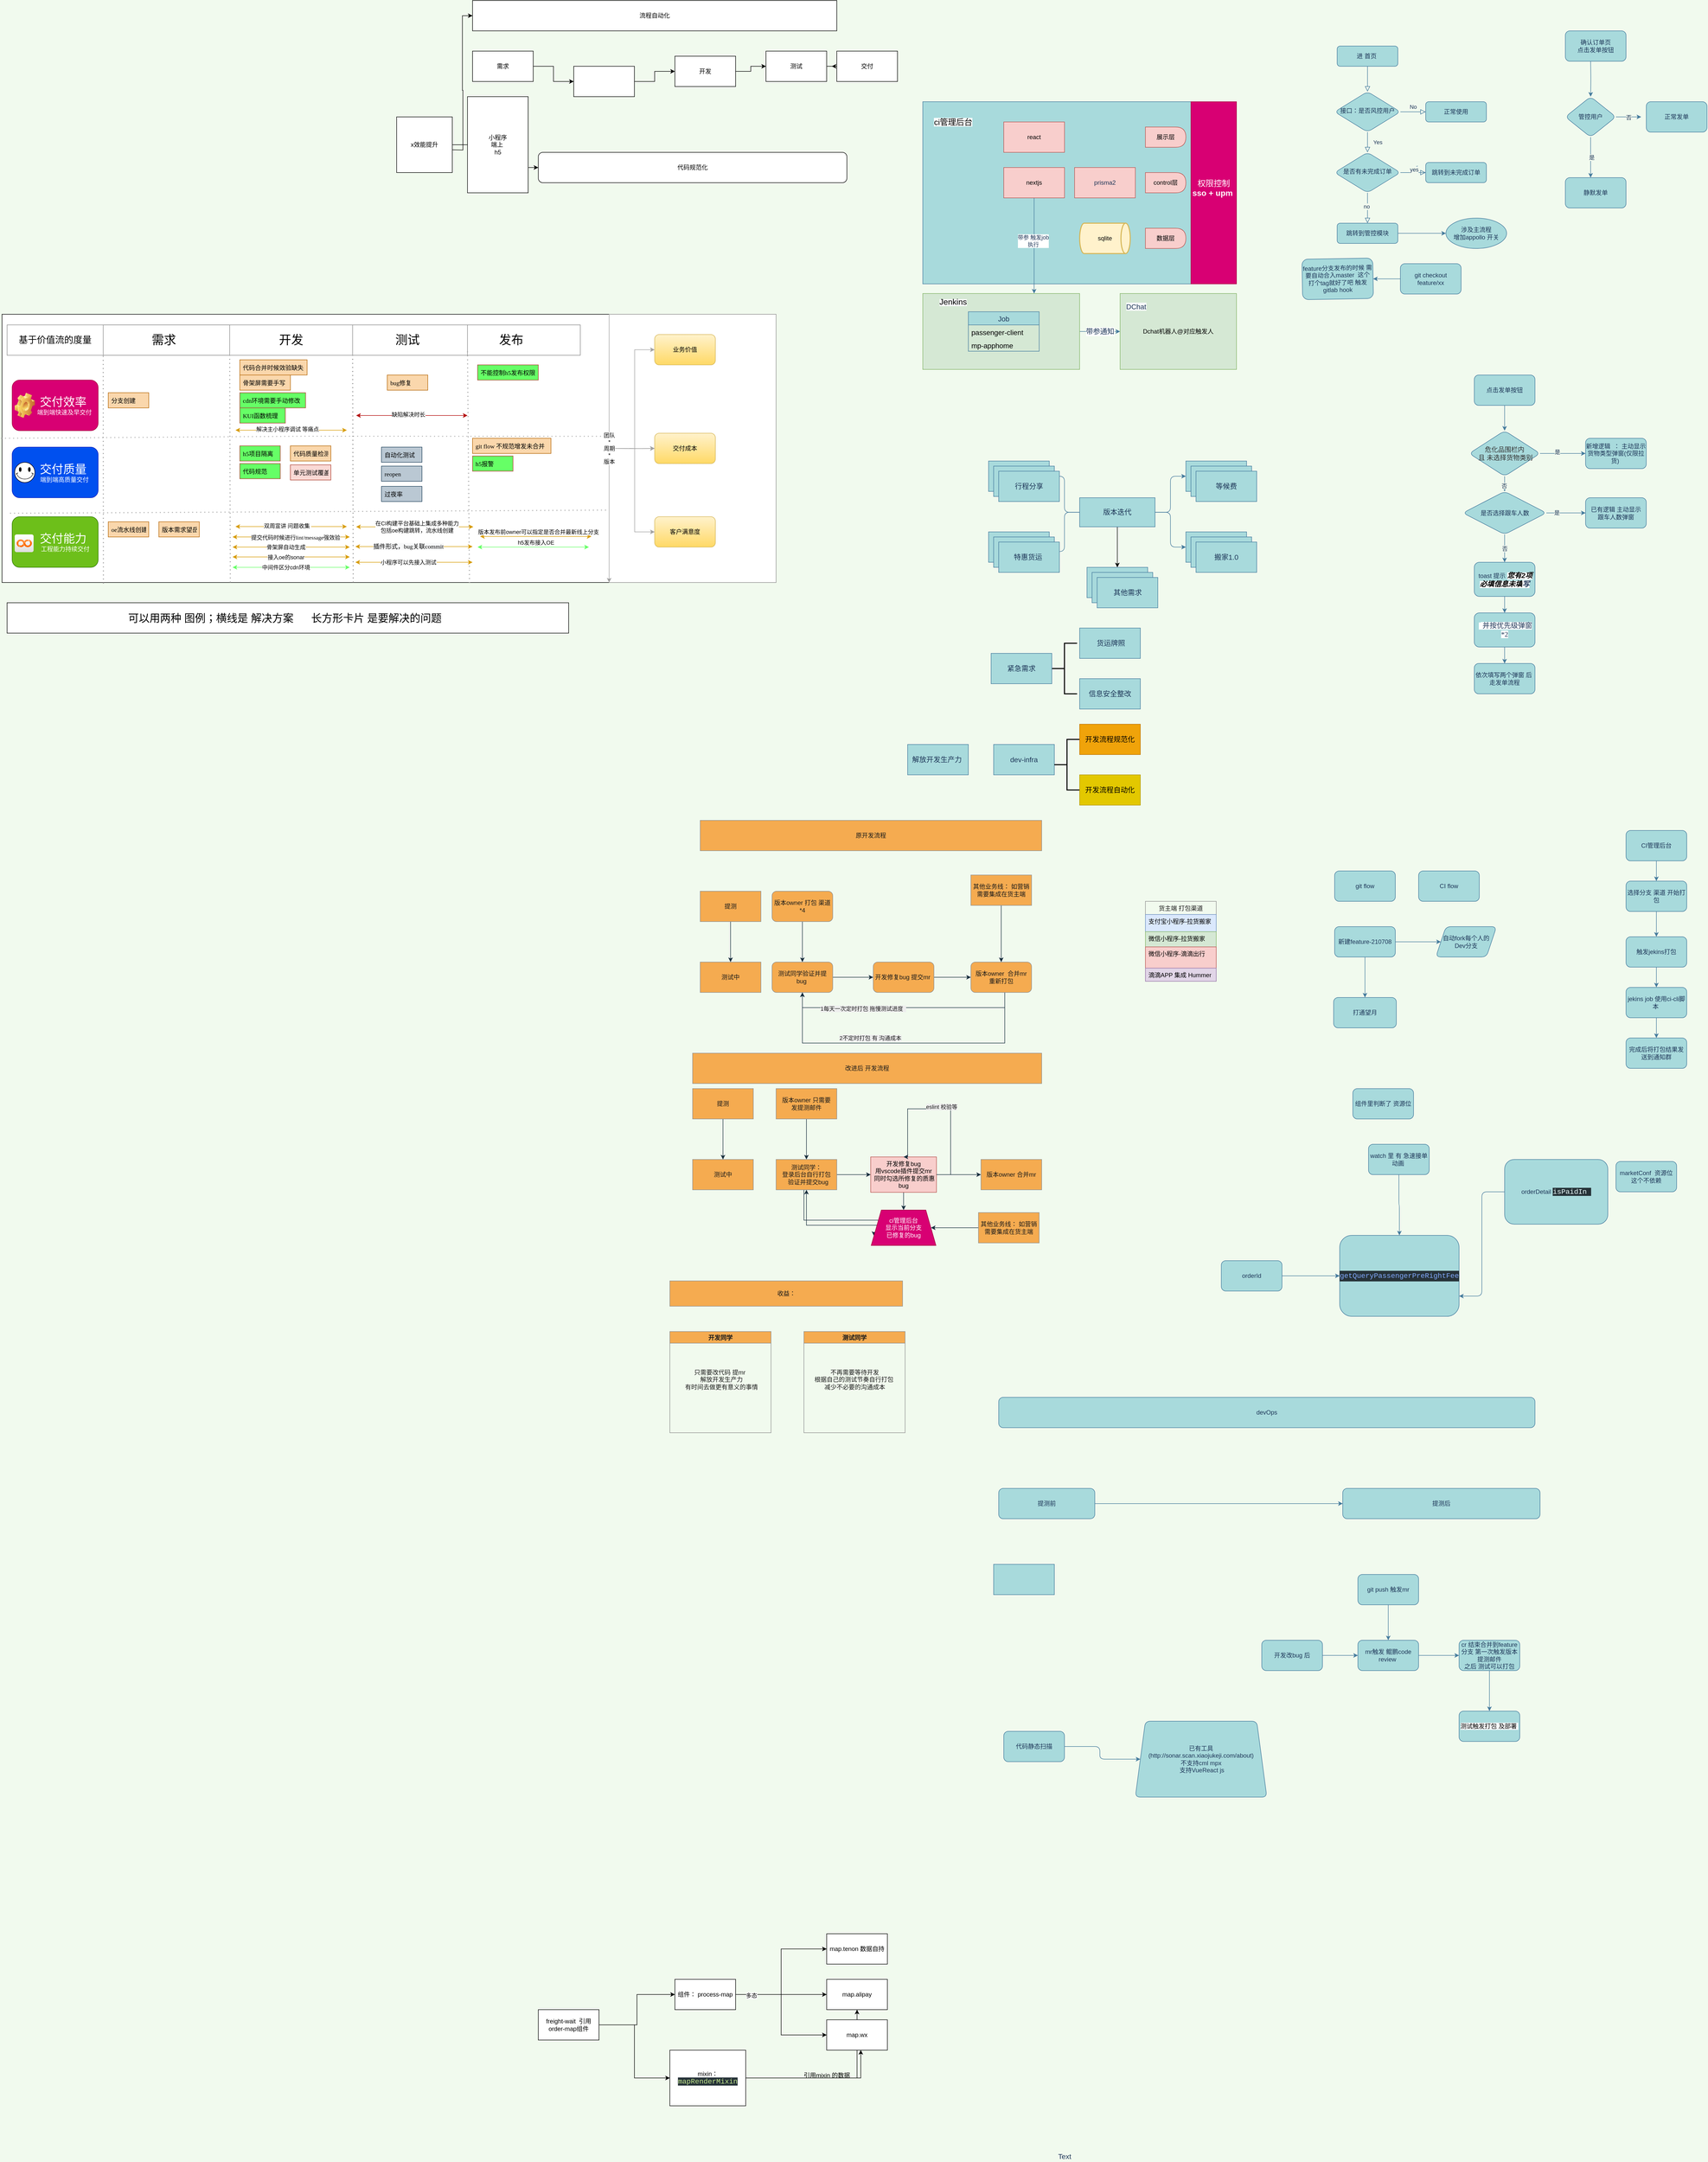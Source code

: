 <mxfile version="15.3.5" type="github">
  <diagram id="C5RBs43oDa-KdzZeNtuy" name="Page-1">
    <mxGraphModel dx="4734" dy="1938" grid="1" gridSize="10" guides="1" tooltips="1" connect="1" arrows="1" fold="1" page="1" pageScale="1" pageWidth="827" pageHeight="1169" background="#F1FAEE" math="0" shadow="0">
      <root>
        <mxCell id="WIyWlLk6GJQsqaUBKTNV-0" />
        <mxCell id="WIyWlLk6GJQsqaUBKTNV-1" parent="WIyWlLk6GJQsqaUBKTNV-0" />
        <mxCell id="WIyWlLk6GJQsqaUBKTNV-2" value="" style="html=1;jettySize=auto;orthogonalLoop=1;fontSize=11;endArrow=block;endFill=0;endSize=8;strokeWidth=1;shadow=0;labelBackgroundColor=none;edgeStyle=orthogonalEdgeStyle;strokeColor=#457B9D;fontColor=#1D3557;" parent="WIyWlLk6GJQsqaUBKTNV-1" source="WIyWlLk6GJQsqaUBKTNV-3" target="WIyWlLk6GJQsqaUBKTNV-6" edge="1">
          <mxGeometry relative="1" as="geometry" />
        </mxCell>
        <mxCell id="WIyWlLk6GJQsqaUBKTNV-3" value="进 首页&lt;span style=&quot;white-space: pre&quot;&gt; &lt;/span&gt;" style="whiteSpace=wrap;html=1;fontSize=12;glass=0;strokeWidth=1;shadow=0;fillColor=#A8DADC;strokeColor=#457B9D;fontColor=#1D3557;rounded=1;" parent="WIyWlLk6GJQsqaUBKTNV-1" vertex="1">
          <mxGeometry x="79" y="60" width="120" height="40" as="geometry" />
        </mxCell>
        <mxCell id="WIyWlLk6GJQsqaUBKTNV-4" value="Yes" style="html=1;jettySize=auto;orthogonalLoop=1;fontSize=11;endArrow=block;endFill=0;endSize=8;strokeWidth=1;shadow=0;labelBackgroundColor=none;edgeStyle=orthogonalEdgeStyle;strokeColor=#457B9D;fontColor=#1D3557;" parent="WIyWlLk6GJQsqaUBKTNV-1" source="WIyWlLk6GJQsqaUBKTNV-6" target="WIyWlLk6GJQsqaUBKTNV-10" edge="1">
          <mxGeometry y="20" relative="1" as="geometry">
            <mxPoint as="offset" />
          </mxGeometry>
        </mxCell>
        <mxCell id="WIyWlLk6GJQsqaUBKTNV-5" value="No" style="edgeStyle=orthogonalEdgeStyle;html=1;jettySize=auto;orthogonalLoop=1;fontSize=11;endArrow=block;endFill=0;endSize=8;strokeWidth=1;shadow=0;labelBackgroundColor=none;strokeColor=#457B9D;fontColor=#1D3557;" parent="WIyWlLk6GJQsqaUBKTNV-1" source="WIyWlLk6GJQsqaUBKTNV-6" target="WIyWlLk6GJQsqaUBKTNV-7" edge="1">
          <mxGeometry y="10" relative="1" as="geometry">
            <mxPoint as="offset" />
          </mxGeometry>
        </mxCell>
        <mxCell id="WIyWlLk6GJQsqaUBKTNV-6" value="接口：是否风控用户" style="rhombus;whiteSpace=wrap;html=1;shadow=0;fontFamily=Helvetica;fontSize=12;align=center;strokeWidth=1;spacing=6;spacingTop=-4;fillColor=#A8DADC;strokeColor=#457B9D;fontColor=#1D3557;rounded=1;" parent="WIyWlLk6GJQsqaUBKTNV-1" vertex="1">
          <mxGeometry x="74" y="150" width="130" height="80" as="geometry" />
        </mxCell>
        <mxCell id="WIyWlLk6GJQsqaUBKTNV-7" value="正常使用" style="whiteSpace=wrap;html=1;fontSize=12;glass=0;strokeWidth=1;shadow=0;fillColor=#A8DADC;strokeColor=#457B9D;fontColor=#1D3557;rounded=1;" parent="WIyWlLk6GJQsqaUBKTNV-1" vertex="1">
          <mxGeometry x="254" y="170" width="120" height="40" as="geometry" />
        </mxCell>
        <mxCell id="WIyWlLk6GJQsqaUBKTNV-8" value="" style="html=1;jettySize=auto;orthogonalLoop=1;fontSize=11;endArrow=block;endFill=0;endSize=8;strokeWidth=1;shadow=0;labelBackgroundColor=none;edgeStyle=orthogonalEdgeStyle;strokeColor=#457B9D;fontColor=#1D3557;" parent="WIyWlLk6GJQsqaUBKTNV-1" source="WIyWlLk6GJQsqaUBKTNV-10" target="WIyWlLk6GJQsqaUBKTNV-11" edge="1">
          <mxGeometry x="0.333" y="20" relative="1" as="geometry">
            <mxPoint as="offset" />
          </mxGeometry>
        </mxCell>
        <mxCell id="nWXFKt9MvNIrhIuAzhl7-0" value="no&lt;br&gt;" style="edgeLabel;html=1;align=center;verticalAlign=middle;resizable=0;points=[];fontColor=#1D3557;rounded=1;labelBackgroundColor=#F1FAEE;" parent="WIyWlLk6GJQsqaUBKTNV-8" vertex="1" connectable="0">
          <mxGeometry x="-0.094" y="-2" relative="1" as="geometry">
            <mxPoint as="offset" />
          </mxGeometry>
        </mxCell>
        <mxCell id="WIyWlLk6GJQsqaUBKTNV-9" value="no&lt;br&gt;" style="edgeStyle=orthogonalEdgeStyle;html=1;jettySize=auto;orthogonalLoop=1;fontSize=11;endArrow=block;endFill=0;endSize=8;strokeWidth=1;shadow=0;labelBackgroundColor=none;strokeColor=#457B9D;fontColor=#1D3557;" parent="WIyWlLk6GJQsqaUBKTNV-1" source="WIyWlLk6GJQsqaUBKTNV-10" target="WIyWlLk6GJQsqaUBKTNV-12" edge="1">
          <mxGeometry y="10" relative="1" as="geometry">
            <mxPoint as="offset" />
          </mxGeometry>
        </mxCell>
        <mxCell id="WIyWlLk6GJQsqaUBKTNV-10" value="是否有未完成订单" style="rhombus;whiteSpace=wrap;html=1;shadow=0;fontFamily=Helvetica;fontSize=12;align=center;strokeWidth=1;spacing=6;spacingTop=-4;fillColor=#A8DADC;strokeColor=#457B9D;fontColor=#1D3557;rounded=1;" parent="WIyWlLk6GJQsqaUBKTNV-1" vertex="1">
          <mxGeometry x="74" y="270" width="130" height="80" as="geometry" />
        </mxCell>
        <mxCell id="nWXFKt9MvNIrhIuAzhl7-6" value="" style="edgeStyle=orthogonalEdgeStyle;orthogonalLoop=1;jettySize=auto;html=1;strokeColor=#457B9D;fontColor=#1D3557;labelBackgroundColor=#F1FAEE;" parent="WIyWlLk6GJQsqaUBKTNV-1" source="WIyWlLk6GJQsqaUBKTNV-11" target="nWXFKt9MvNIrhIuAzhl7-5" edge="1">
          <mxGeometry relative="1" as="geometry" />
        </mxCell>
        <mxCell id="WIyWlLk6GJQsqaUBKTNV-11" value="跳转到管控模块" style="whiteSpace=wrap;html=1;fontSize=12;glass=0;strokeWidth=1;shadow=0;fillColor=#A8DADC;strokeColor=#457B9D;fontColor=#1D3557;rounded=1;" parent="WIyWlLk6GJQsqaUBKTNV-1" vertex="1">
          <mxGeometry x="79" y="410" width="120" height="40" as="geometry" />
        </mxCell>
        <mxCell id="nWXFKt9MvNIrhIuAzhl7-3" value="" style="edgeStyle=orthogonalEdgeStyle;orthogonalLoop=1;jettySize=auto;html=1;strokeColor=#457B9D;fontColor=#1D3557;labelBackgroundColor=#F1FAEE;" parent="WIyWlLk6GJQsqaUBKTNV-1" source="WIyWlLk6GJQsqaUBKTNV-12" edge="1">
          <mxGeometry relative="1" as="geometry">
            <mxPoint x="229" y="300" as="targetPoint" />
          </mxGeometry>
        </mxCell>
        <mxCell id="nWXFKt9MvNIrhIuAzhl7-4" value="yes&lt;br&gt;" style="edgeLabel;html=1;align=center;verticalAlign=middle;resizable=0;points=[];fontColor=#1D3557;rounded=1;labelBackgroundColor=#F1FAEE;" parent="nWXFKt9MvNIrhIuAzhl7-3" vertex="1" connectable="0">
          <mxGeometry x="0.501" y="3" relative="1" as="geometry">
            <mxPoint as="offset" />
          </mxGeometry>
        </mxCell>
        <mxCell id="WIyWlLk6GJQsqaUBKTNV-12" value="跳转到未完成订单" style="whiteSpace=wrap;html=1;fontSize=12;glass=0;strokeWidth=1;shadow=0;fillColor=#A8DADC;strokeColor=#457B9D;fontColor=#1D3557;rounded=1;" parent="WIyWlLk6GJQsqaUBKTNV-1" vertex="1">
          <mxGeometry x="254" y="290" width="120" height="40" as="geometry" />
        </mxCell>
        <mxCell id="nWXFKt9MvNIrhIuAzhl7-5" value="涉及主流程 &lt;br&gt;增加appollo 开关" style="ellipse;whiteSpace=wrap;html=1;shadow=0;strokeWidth=1;glass=0;fillColor=#A8DADC;strokeColor=#457B9D;fontColor=#1D3557;rounded=1;" parent="WIyWlLk6GJQsqaUBKTNV-1" vertex="1">
          <mxGeometry x="294" y="400" width="120" height="60" as="geometry" />
        </mxCell>
        <mxCell id="nWXFKt9MvNIrhIuAzhl7-9" value="" style="edgeStyle=orthogonalEdgeStyle;orthogonalLoop=1;jettySize=auto;html=1;strokeColor=#457B9D;fontColor=#1D3557;labelBackgroundColor=#F1FAEE;" parent="WIyWlLk6GJQsqaUBKTNV-1" target="nWXFKt9MvNIrhIuAzhl7-8" edge="1">
          <mxGeometry relative="1" as="geometry">
            <mxPoint x="580" y="90" as="sourcePoint" />
          </mxGeometry>
        </mxCell>
        <mxCell id="nWXFKt9MvNIrhIuAzhl7-7" value="确认订单页&lt;br&gt;点击发单按钮" style="whiteSpace=wrap;html=1;fillColor=#A8DADC;strokeColor=#457B9D;fontColor=#1D3557;rounded=1;" parent="WIyWlLk6GJQsqaUBKTNV-1" vertex="1">
          <mxGeometry x="530" y="30" width="120" height="60" as="geometry" />
        </mxCell>
        <mxCell id="nWXFKt9MvNIrhIuAzhl7-13" value="否" style="edgeStyle=orthogonalEdgeStyle;orthogonalLoop=1;jettySize=auto;html=1;strokeColor=#457B9D;fontColor=#1D3557;labelBackgroundColor=#F1FAEE;" parent="WIyWlLk6GJQsqaUBKTNV-1" source="nWXFKt9MvNIrhIuAzhl7-8" edge="1">
          <mxGeometry relative="1" as="geometry">
            <mxPoint x="680" y="200" as="targetPoint" />
          </mxGeometry>
        </mxCell>
        <mxCell id="nWXFKt9MvNIrhIuAzhl7-17" value="" style="edgeStyle=orthogonalEdgeStyle;orthogonalLoop=1;jettySize=auto;html=1;strokeColor=#457B9D;fontColor=#1D3557;labelBackgroundColor=#F1FAEE;" parent="WIyWlLk6GJQsqaUBKTNV-1" source="nWXFKt9MvNIrhIuAzhl7-8" edge="1">
          <mxGeometry relative="1" as="geometry">
            <mxPoint x="580" y="320" as="targetPoint" />
          </mxGeometry>
        </mxCell>
        <mxCell id="nWXFKt9MvNIrhIuAzhl7-20" value="是" style="edgeLabel;html=1;align=center;verticalAlign=middle;resizable=0;points=[];fontColor=#1D3557;rounded=1;labelBackgroundColor=#F1FAEE;" parent="nWXFKt9MvNIrhIuAzhl7-17" vertex="1" connectable="0">
          <mxGeometry x="-0.02" y="2" relative="1" as="geometry">
            <mxPoint as="offset" />
          </mxGeometry>
        </mxCell>
        <mxCell id="nWXFKt9MvNIrhIuAzhl7-8" value="管控用户" style="rhombus;whiteSpace=wrap;html=1;fillColor=#A8DADC;strokeColor=#457B9D;fontColor=#1D3557;rounded=1;" parent="WIyWlLk6GJQsqaUBKTNV-1" vertex="1">
          <mxGeometry x="530" y="160" width="100" height="80" as="geometry" />
        </mxCell>
        <mxCell id="nWXFKt9MvNIrhIuAzhl7-12" value="正常发单" style="whiteSpace=wrap;html=1;fillColor=#A8DADC;strokeColor=#457B9D;fontColor=#1D3557;rounded=1;" parent="WIyWlLk6GJQsqaUBKTNV-1" vertex="1">
          <mxGeometry x="690" y="170" width="120" height="60" as="geometry" />
        </mxCell>
        <mxCell id="nWXFKt9MvNIrhIuAzhl7-21" value="静默发单" style="whiteSpace=wrap;html=1;fillColor=#A8DADC;strokeColor=#457B9D;fontColor=#1D3557;rounded=1;" parent="WIyWlLk6GJQsqaUBKTNV-1" vertex="1">
          <mxGeometry x="530" y="320" width="120" height="60" as="geometry" />
        </mxCell>
        <mxCell id="_ibISG0TpRlNrIzNE_-0-2" value="" style="edgeStyle=orthogonalEdgeStyle;orthogonalLoop=1;jettySize=auto;html=1;strokeColor=#457B9D;fontColor=#1D3557;labelBackgroundColor=#F1FAEE;" parent="WIyWlLk6GJQsqaUBKTNV-1" source="_ibISG0TpRlNrIzNE_-0-0" target="_ibISG0TpRlNrIzNE_-0-1" edge="1">
          <mxGeometry relative="1" as="geometry" />
        </mxCell>
        <mxCell id="_ibISG0TpRlNrIzNE_-0-0" value="git checkout feature/xx" style="whiteSpace=wrap;html=1;fillColor=#A8DADC;strokeColor=#457B9D;fontColor=#1D3557;rounded=1;" parent="WIyWlLk6GJQsqaUBKTNV-1" vertex="1">
          <mxGeometry x="204" y="490" width="120" height="60" as="geometry" />
        </mxCell>
        <mxCell id="_ibISG0TpRlNrIzNE_-0-1" value="feature分支发布的时候 需要自动合入master&amp;nbsp; 这个打个tag就好了吧 触发gitlab hook" style="whiteSpace=wrap;html=1;rotation=-1;fillColor=#A8DADC;strokeColor=#457B9D;fontColor=#1D3557;rounded=1;" parent="WIyWlLk6GJQsqaUBKTNV-1" vertex="1">
          <mxGeometry x="10" y="480" width="140" height="80" as="geometry" />
        </mxCell>
        <mxCell id="AflDukJjDnS0kk5HPBkW-2" value="" style="edgeStyle=orthogonalEdgeStyle;orthogonalLoop=1;jettySize=auto;html=1;strokeColor=#457B9D;fontColor=#1D3557;labelBackgroundColor=#F1FAEE;" parent="WIyWlLk6GJQsqaUBKTNV-1" source="AflDukJjDnS0kk5HPBkW-0" target="AflDukJjDnS0kk5HPBkW-1" edge="1">
          <mxGeometry relative="1" as="geometry" />
        </mxCell>
        <mxCell id="AflDukJjDnS0kk5HPBkW-0" value="点击发单按钮" style="whiteSpace=wrap;html=1;fillColor=#A8DADC;strokeColor=#457B9D;fontColor=#1D3557;rounded=1;" parent="WIyWlLk6GJQsqaUBKTNV-1" vertex="1">
          <mxGeometry x="350" y="710" width="120" height="60" as="geometry" />
        </mxCell>
        <mxCell id="AflDukJjDnS0kk5HPBkW-4" value="" style="edgeStyle=orthogonalEdgeStyle;orthogonalLoop=1;jettySize=auto;html=1;strokeColor=#457B9D;fontColor=#1D3557;labelBackgroundColor=#F1FAEE;" parent="WIyWlLk6GJQsqaUBKTNV-1" source="AflDukJjDnS0kk5HPBkW-1" target="AflDukJjDnS0kk5HPBkW-3" edge="1">
          <mxGeometry relative="1" as="geometry" />
        </mxCell>
        <mxCell id="AflDukJjDnS0kk5HPBkW-5" value="否" style="edgeLabel;html=1;align=center;verticalAlign=middle;resizable=0;points=[];fontColor=#1D3557;rounded=1;labelBackgroundColor=#F1FAEE;" parent="AflDukJjDnS0kk5HPBkW-4" vertex="1" connectable="0">
          <mxGeometry x="-0.246" y="-1" relative="1" as="geometry">
            <mxPoint as="offset" />
          </mxGeometry>
        </mxCell>
        <mxCell id="AflDukJjDnS0kk5HPBkW-10" value="" style="edgeStyle=orthogonalEdgeStyle;orthogonalLoop=1;jettySize=auto;html=1;strokeColor=#457B9D;fontColor=#1D3557;labelBackgroundColor=#F1FAEE;" parent="WIyWlLk6GJQsqaUBKTNV-1" source="AflDukJjDnS0kk5HPBkW-1" target="AflDukJjDnS0kk5HPBkW-9" edge="1">
          <mxGeometry relative="1" as="geometry" />
        </mxCell>
        <mxCell id="AflDukJjDnS0kk5HPBkW-11" value="是" style="edgeLabel;html=1;align=center;verticalAlign=middle;resizable=0;points=[];fontColor=#1D3557;rounded=1;labelBackgroundColor=#F1FAEE;" parent="AflDukJjDnS0kk5HPBkW-10" vertex="1" connectable="0">
          <mxGeometry x="-0.259" y="3" relative="1" as="geometry">
            <mxPoint as="offset" />
          </mxGeometry>
        </mxCell>
        <mxCell id="AflDukJjDnS0kk5HPBkW-1" value="&lt;span style=&quot;color: rgb(50 , 50 , 50) ; font-size: 13px ; background-color: rgba(255 , 255 , 255 , 0.01)&quot;&gt;危化品围栏内&lt;br&gt;&amp;nbsp;且 未选择货物类别&lt;/span&gt;" style="rhombus;whiteSpace=wrap;html=1;fillColor=#A8DADC;strokeColor=#457B9D;fontColor=#1D3557;rounded=1;" parent="WIyWlLk6GJQsqaUBKTNV-1" vertex="1">
          <mxGeometry x="340" y="820" width="140" height="90" as="geometry" />
        </mxCell>
        <mxCell id="AflDukJjDnS0kk5HPBkW-8" value="否" style="edgeStyle=orthogonalEdgeStyle;orthogonalLoop=1;jettySize=auto;html=1;strokeColor=#457B9D;fontColor=#1D3557;labelBackgroundColor=#F1FAEE;" parent="WIyWlLk6GJQsqaUBKTNV-1" source="AflDukJjDnS0kk5HPBkW-3" target="AflDukJjDnS0kk5HPBkW-7" edge="1">
          <mxGeometry relative="1" as="geometry" />
        </mxCell>
        <mxCell id="AflDukJjDnS0kk5HPBkW-16" value="" style="edgeStyle=orthogonalEdgeStyle;orthogonalLoop=1;jettySize=auto;html=1;strokeColor=#457B9D;fontColor=#1D3557;labelBackgroundColor=#F1FAEE;" parent="WIyWlLk6GJQsqaUBKTNV-1" source="AflDukJjDnS0kk5HPBkW-3" target="AflDukJjDnS0kk5HPBkW-15" edge="1">
          <mxGeometry relative="1" as="geometry" />
        </mxCell>
        <mxCell id="AflDukJjDnS0kk5HPBkW-17" value="是" style="edgeLabel;html=1;align=center;verticalAlign=middle;resizable=0;points=[];fontColor=#1D3557;rounded=1;labelBackgroundColor=#F1FAEE;" parent="AflDukJjDnS0kk5HPBkW-16" vertex="1" connectable="0">
          <mxGeometry x="-0.476" y="1" relative="1" as="geometry">
            <mxPoint as="offset" />
          </mxGeometry>
        </mxCell>
        <mxCell id="AflDukJjDnS0kk5HPBkW-3" value="是否选择跟车人数" style="rhombus;whiteSpace=wrap;html=1;fillColor=#A8DADC;strokeColor=#457B9D;fontColor=#1D3557;rounded=1;" parent="WIyWlLk6GJQsqaUBKTNV-1" vertex="1">
          <mxGeometry x="327.5" y="940" width="165" height="85" as="geometry" />
        </mxCell>
        <mxCell id="AflDukJjDnS0kk5HPBkW-19" value="" style="edgeStyle=orthogonalEdgeStyle;orthogonalLoop=1;jettySize=auto;html=1;strokeColor=#457B9D;fontColor=#1D3557;labelBackgroundColor=#F1FAEE;" parent="WIyWlLk6GJQsqaUBKTNV-1" source="AflDukJjDnS0kk5HPBkW-7" target="AflDukJjDnS0kk5HPBkW-18" edge="1">
          <mxGeometry relative="1" as="geometry" />
        </mxCell>
        <mxCell id="AflDukJjDnS0kk5HPBkW-7" value="&amp;nbsp;toast 提示&amp;nbsp;&lt;span style=&quot;color: rgb(51 , 51 , 51) ; text-align: left ; background-color: rgb(255 , 255 , 255)&quot;&gt;&lt;span style=&quot;color: rgb(0 , 0 , 0)&quot;&gt;&lt;font face=&quot;Arial, sans-serif&quot; style=&quot;font-style: italic ; font-weight: bold ; font-size: 14px&quot;&gt;您有2项必填信息未填&lt;/font&gt;&lt;/span&gt;&lt;/span&gt;&lt;span style=&quot;font-family: &amp;#34;arial&amp;#34; , sans-serif ; font-size: 14px ; font-style: italic ; font-weight: 700 ; text-align: left ; background-color: rgb(255 , 255 , 255)&quot;&gt;写&lt;/span&gt;&lt;span style=&quot;color: rgb(51 , 51 , 51) ; text-align: left ; background-color: rgb(255 , 255 , 255)&quot;&gt;&lt;span style=&quot;color: rgb(0 , 0 , 0)&quot;&gt;&lt;br&gt;&lt;/span&gt;&lt;/span&gt;" style="whiteSpace=wrap;html=1;fillColor=#A8DADC;strokeColor=#457B9D;fontColor=#1D3557;rounded=1;" parent="WIyWlLk6GJQsqaUBKTNV-1" vertex="1">
          <mxGeometry x="350" y="1080" width="120" height="67.5" as="geometry" />
        </mxCell>
        <mxCell id="AflDukJjDnS0kk5HPBkW-9" value="新增逻辑&amp;nbsp; ： 主动显示货物类型弹窗(仅限拉货)&amp;nbsp;" style="whiteSpace=wrap;html=1;fillColor=#A8DADC;strokeColor=#457B9D;fontColor=#1D3557;rounded=1;" parent="WIyWlLk6GJQsqaUBKTNV-1" vertex="1">
          <mxGeometry x="570" y="835" width="120" height="60" as="geometry" />
        </mxCell>
        <mxCell id="AflDukJjDnS0kk5HPBkW-15" value="&lt;span&gt;已有逻辑 主动显示&lt;/span&gt;&lt;br&gt;&lt;span&gt;跟车人数弹窗&lt;/span&gt;" style="whiteSpace=wrap;html=1;fillColor=#A8DADC;strokeColor=#457B9D;fontColor=#1D3557;rounded=1;" parent="WIyWlLk6GJQsqaUBKTNV-1" vertex="1">
          <mxGeometry x="570" y="952.5" width="120" height="60" as="geometry" />
        </mxCell>
        <mxCell id="AflDukJjDnS0kk5HPBkW-21" value="" style="edgeStyle=orthogonalEdgeStyle;orthogonalLoop=1;jettySize=auto;html=1;strokeColor=#457B9D;fontColor=#1D3557;labelBackgroundColor=#F1FAEE;" parent="WIyWlLk6GJQsqaUBKTNV-1" source="AflDukJjDnS0kk5HPBkW-18" target="AflDukJjDnS0kk5HPBkW-20" edge="1">
          <mxGeometry relative="1" as="geometry" />
        </mxCell>
        <mxCell id="AflDukJjDnS0kk5HPBkW-18" value="&amp;nbsp;&lt;span style=&quot;color: rgb(51 , 51 , 51) ; text-align: left ; background-color: rgb(255 , 255 , 255)&quot;&gt;&lt;span style=&quot;color: rgb(0 , 0 , 0)&quot;&gt;&lt;font face=&quot;Arial, sans-serif&quot; style=&quot;font-style: italic ; font-weight: bold ; font-size: 14px&quot;&gt;&amp;nbsp;&lt;/font&gt;&lt;/span&gt;&lt;/span&gt;&lt;span style=&quot;font-family: &amp;#34;verdana&amp;#34; ; font-size: 14px ; text-align: left ; background-color: rgb(255 , 255 , 255)&quot;&gt;&amp;nbsp;并按优先级弹窗*2&lt;/span&gt;&lt;span style=&quot;color: rgb(51 , 51 , 51) ; text-align: left ; background-color: rgb(255 , 255 , 255)&quot;&gt;&lt;span style=&quot;color: rgb(0 , 0 , 0)&quot;&gt;&lt;br&gt;&lt;/span&gt;&lt;/span&gt;" style="whiteSpace=wrap;html=1;fillColor=#A8DADC;strokeColor=#457B9D;fontColor=#1D3557;rounded=1;" parent="WIyWlLk6GJQsqaUBKTNV-1" vertex="1">
          <mxGeometry x="350" y="1180" width="120" height="67.5" as="geometry" />
        </mxCell>
        <mxCell id="AflDukJjDnS0kk5HPBkW-20" value="依次填写两个弹窗 后&amp;nbsp;&lt;br&gt;走发单流程" style="whiteSpace=wrap;html=1;fillColor=#A8DADC;strokeColor=#457B9D;fontColor=#1D3557;rounded=1;" parent="WIyWlLk6GJQsqaUBKTNV-1" vertex="1">
          <mxGeometry x="350" y="1280" width="120" height="60" as="geometry" />
        </mxCell>
        <mxCell id="oeiLDKQ3fSXkvNkCsRk3-2" value="" style="edgeStyle=orthogonalEdgeStyle;orthogonalLoop=1;jettySize=auto;html=1;strokeColor=#457B9D;fontColor=#1D3557;labelBackgroundColor=#F1FAEE;" parent="WIyWlLk6GJQsqaUBKTNV-1" source="oeiLDKQ3fSXkvNkCsRk3-0" target="oeiLDKQ3fSXkvNkCsRk3-1" edge="1">
          <mxGeometry relative="1" as="geometry" />
        </mxCell>
        <mxCell id="oeiLDKQ3fSXkvNkCsRk3-0" value="CI管理后台" style="whiteSpace=wrap;html=1;fillColor=#A8DADC;strokeColor=#457B9D;fontColor=#1D3557;rounded=1;" parent="WIyWlLk6GJQsqaUBKTNV-1" vertex="1">
          <mxGeometry x="650" y="1610" width="120" height="60" as="geometry" />
        </mxCell>
        <mxCell id="oeiLDKQ3fSXkvNkCsRk3-4" value="" style="edgeStyle=orthogonalEdgeStyle;orthogonalLoop=1;jettySize=auto;html=1;strokeColor=#457B9D;fontColor=#1D3557;labelBackgroundColor=#F1FAEE;" parent="WIyWlLk6GJQsqaUBKTNV-1" source="oeiLDKQ3fSXkvNkCsRk3-1" target="oeiLDKQ3fSXkvNkCsRk3-3" edge="1">
          <mxGeometry relative="1" as="geometry" />
        </mxCell>
        <mxCell id="oeiLDKQ3fSXkvNkCsRk3-1" value="选择分支 渠道 开始打包" style="whiteSpace=wrap;html=1;fillColor=#A8DADC;strokeColor=#457B9D;fontColor=#1D3557;rounded=1;" parent="WIyWlLk6GJQsqaUBKTNV-1" vertex="1">
          <mxGeometry x="650" y="1710" width="120" height="60" as="geometry" />
        </mxCell>
        <mxCell id="oeiLDKQ3fSXkvNkCsRk3-6" value="" style="edgeStyle=orthogonalEdgeStyle;orthogonalLoop=1;jettySize=auto;html=1;strokeColor=#457B9D;fontColor=#1D3557;labelBackgroundColor=#F1FAEE;" parent="WIyWlLk6GJQsqaUBKTNV-1" source="oeiLDKQ3fSXkvNkCsRk3-3" target="oeiLDKQ3fSXkvNkCsRk3-5" edge="1">
          <mxGeometry relative="1" as="geometry" />
        </mxCell>
        <mxCell id="oeiLDKQ3fSXkvNkCsRk3-3" value="触发jekins打包" style="whiteSpace=wrap;html=1;fillColor=#A8DADC;strokeColor=#457B9D;fontColor=#1D3557;rounded=1;" parent="WIyWlLk6GJQsqaUBKTNV-1" vertex="1">
          <mxGeometry x="650" y="1820" width="120" height="60" as="geometry" />
        </mxCell>
        <mxCell id="oeiLDKQ3fSXkvNkCsRk3-8" value="" style="edgeStyle=orthogonalEdgeStyle;orthogonalLoop=1;jettySize=auto;html=1;strokeColor=#457B9D;fontColor=#1D3557;labelBackgroundColor=#F1FAEE;" parent="WIyWlLk6GJQsqaUBKTNV-1" source="oeiLDKQ3fSXkvNkCsRk3-5" edge="1">
          <mxGeometry relative="1" as="geometry">
            <mxPoint x="710" y="2020" as="targetPoint" />
          </mxGeometry>
        </mxCell>
        <mxCell id="oeiLDKQ3fSXkvNkCsRk3-5" value="jekins job 使用ci-cli脚本&amp;nbsp;" style="whiteSpace=wrap;html=1;fillColor=#A8DADC;strokeColor=#457B9D;fontColor=#1D3557;rounded=1;" parent="WIyWlLk6GJQsqaUBKTNV-1" vertex="1">
          <mxGeometry x="650" y="1920" width="120" height="60" as="geometry" />
        </mxCell>
        <mxCell id="oeiLDKQ3fSXkvNkCsRk3-7" value="完成后将打包结果发送到通知群" style="whiteSpace=wrap;html=1;fillColor=#A8DADC;strokeColor=#457B9D;fontColor=#1D3557;rounded=1;" parent="WIyWlLk6GJQsqaUBKTNV-1" vertex="1">
          <mxGeometry x="650" y="2020" width="120" height="60" as="geometry" />
        </mxCell>
        <mxCell id="Rp2FQdUgxLgS2f1Bc-dE-1" value="git flow" style="whiteSpace=wrap;html=1;fillColor=#A8DADC;strokeColor=#457B9D;fontColor=#1D3557;rounded=1;" parent="WIyWlLk6GJQsqaUBKTNV-1" vertex="1">
          <mxGeometry x="74" y="1690" width="120" height="60" as="geometry" />
        </mxCell>
        <mxCell id="Rp2FQdUgxLgS2f1Bc-dE-2" value="CI flow" style="whiteSpace=wrap;html=1;fillColor=#A8DADC;strokeColor=#457B9D;fontColor=#1D3557;rounded=1;" parent="WIyWlLk6GJQsqaUBKTNV-1" vertex="1">
          <mxGeometry x="240" y="1690" width="120" height="60" as="geometry" />
        </mxCell>
        <mxCell id="Rp2FQdUgxLgS2f1Bc-dE-5" value="" style="edgeStyle=orthogonalEdgeStyle;orthogonalLoop=1;jettySize=auto;html=1;strokeColor=#457B9D;fontColor=#1D3557;labelBackgroundColor=#F1FAEE;" parent="WIyWlLk6GJQsqaUBKTNV-1" source="Rp2FQdUgxLgS2f1Bc-dE-3" target="Rp2FQdUgxLgS2f1Bc-dE-4" edge="1">
          <mxGeometry relative="1" as="geometry" />
        </mxCell>
        <mxCell id="Rp2FQdUgxLgS2f1Bc-dE-7" value="" style="edgeStyle=orthogonalEdgeStyle;orthogonalLoop=1;jettySize=auto;html=1;strokeColor=#457B9D;fontColor=#1D3557;labelBackgroundColor=#F1FAEE;" parent="WIyWlLk6GJQsqaUBKTNV-1" source="Rp2FQdUgxLgS2f1Bc-dE-3" target="Rp2FQdUgxLgS2f1Bc-dE-6" edge="1">
          <mxGeometry relative="1" as="geometry" />
        </mxCell>
        <mxCell id="Rp2FQdUgxLgS2f1Bc-dE-3" value="新建feature-210708" style="whiteSpace=wrap;html=1;fillColor=#A8DADC;strokeColor=#457B9D;fontColor=#1D3557;rounded=1;" parent="WIyWlLk6GJQsqaUBKTNV-1" vertex="1">
          <mxGeometry x="74" y="1800" width="120" height="60" as="geometry" />
        </mxCell>
        <mxCell id="Rp2FQdUgxLgS2f1Bc-dE-4" value="自动fork每个人的&lt;br&gt;Dev分支" style="shape=parallelogram;perimeter=parallelogramPerimeter;whiteSpace=wrap;html=1;fixedSize=1;fillColor=#A8DADC;strokeColor=#457B9D;fontColor=#1D3557;rounded=1;" parent="WIyWlLk6GJQsqaUBKTNV-1" vertex="1">
          <mxGeometry x="274" y="1800" width="120" height="60" as="geometry" />
        </mxCell>
        <mxCell id="Rp2FQdUgxLgS2f1Bc-dE-6" value="打通望月" style="whiteSpace=wrap;html=1;fillColor=#A8DADC;strokeColor=#457B9D;fontColor=#1D3557;rounded=1;" parent="WIyWlLk6GJQsqaUBKTNV-1" vertex="1">
          <mxGeometry x="72" y="1940" width="124" height="60" as="geometry" />
        </mxCell>
        <mxCell id="Qve7lG0mfr433LFkvKwk-2" value="" style="edgeStyle=orthogonalEdgeStyle;orthogonalLoop=1;jettySize=auto;html=1;strokeColor=#457B9D;fontColor=#1D3557;labelBackgroundColor=#F1FAEE;" parent="WIyWlLk6GJQsqaUBKTNV-1" source="Qve7lG0mfr433LFkvKwk-0" target="Qve7lG0mfr433LFkvKwk-1" edge="1">
          <mxGeometry relative="1" as="geometry" />
        </mxCell>
        <mxCell id="Qve7lG0mfr433LFkvKwk-0" value="watch 里 有 急速接单&lt;br&gt;动画&amp;nbsp;" style="whiteSpace=wrap;html=1;fillColor=#A8DADC;strokeColor=#457B9D;fontColor=#1D3557;rounded=1;" parent="WIyWlLk6GJQsqaUBKTNV-1" vertex="1">
          <mxGeometry x="141" y="2230" width="120" height="60" as="geometry" />
        </mxCell>
        <mxCell id="Qve7lG0mfr433LFkvKwk-1" value="&lt;div style=&quot;color: rgb(238 , 255 , 255) ; background-color: rgb(38 , 50 , 56) ; font-family: &amp;#34;fira code&amp;#34; , &amp;#34;source code pro&amp;#34; , &amp;#34;monaco&amp;#34; , &amp;#34;consolas&amp;#34; , &amp;#34;courier new&amp;#34; , monospace , &amp;#34;menlo&amp;#34; , &amp;#34;monaco&amp;#34; , &amp;#34;courier new&amp;#34; , monospace ; font-size: 14px ; line-height: 21px&quot;&gt;&lt;span style=&quot;color: #82aaff&quot;&gt;getQueryPassengerPreRightFee&lt;/span&gt;&lt;/div&gt;" style="whiteSpace=wrap;html=1;fillColor=#A8DADC;strokeColor=#457B9D;fontColor=#1D3557;rounded=1;" parent="WIyWlLk6GJQsqaUBKTNV-1" vertex="1">
          <mxGeometry x="84" y="2410" width="236" height="160" as="geometry" />
        </mxCell>
        <mxCell id="Qve7lG0mfr433LFkvKwk-5" style="edgeStyle=orthogonalEdgeStyle;orthogonalLoop=1;jettySize=auto;html=1;entryX=1;entryY=0.75;entryDx=0;entryDy=0;strokeColor=#457B9D;fontColor=#1D3557;labelBackgroundColor=#F1FAEE;" parent="WIyWlLk6GJQsqaUBKTNV-1" source="Qve7lG0mfr433LFkvKwk-3" target="Qve7lG0mfr433LFkvKwk-1" edge="1">
          <mxGeometry relative="1" as="geometry" />
        </mxCell>
        <mxCell id="Qve7lG0mfr433LFkvKwk-3" value="orderDetail&amp;nbsp;&lt;span style=&quot;background-color: rgb(38 , 50 , 56) ; color: rgb(238 , 255 , 255) ; font-family: &amp;#34;fira code&amp;#34; , &amp;#34;source code pro&amp;#34; , &amp;#34;monaco&amp;#34; , &amp;#34;consolas&amp;#34; , &amp;#34;courier new&amp;#34; , monospace , &amp;#34;menlo&amp;#34; , &amp;#34;monaco&amp;#34; , &amp;#34;courier new&amp;#34; , monospace ; font-size: 14px&quot;&gt;isPaidIn&amp;nbsp;&lt;/span&gt;" style="whiteSpace=wrap;html=1;fillColor=#A8DADC;strokeColor=#457B9D;fontColor=#1D3557;rounded=1;" parent="WIyWlLk6GJQsqaUBKTNV-1" vertex="1">
          <mxGeometry x="410" y="2260" width="204" height="128" as="geometry" />
        </mxCell>
        <mxCell id="Qve7lG0mfr433LFkvKwk-4" value="marketConf&amp;nbsp; 资源位 这个不依赖" style="whiteSpace=wrap;html=1;fillColor=#A8DADC;strokeColor=#457B9D;fontColor=#1D3557;rounded=1;" parent="WIyWlLk6GJQsqaUBKTNV-1" vertex="1">
          <mxGeometry x="630" y="2264" width="120" height="60" as="geometry" />
        </mxCell>
        <mxCell id="Qve7lG0mfr433LFkvKwk-6" value="组件里判断了 资源位" style="whiteSpace=wrap;html=1;fillColor=#A8DADC;strokeColor=#457B9D;fontColor=#1D3557;rounded=1;" parent="WIyWlLk6GJQsqaUBKTNV-1" vertex="1">
          <mxGeometry x="110" y="2120" width="120" height="60" as="geometry" />
        </mxCell>
        <mxCell id="Qve7lG0mfr433LFkvKwk-10" style="edgeStyle=orthogonalEdgeStyle;orthogonalLoop=1;jettySize=auto;html=1;strokeColor=#457B9D;fontColor=#1D3557;labelBackgroundColor=#F1FAEE;" parent="WIyWlLk6GJQsqaUBKTNV-1" source="Qve7lG0mfr433LFkvKwk-7" target="Qve7lG0mfr433LFkvKwk-1" edge="1">
          <mxGeometry relative="1" as="geometry" />
        </mxCell>
        <mxCell id="Qve7lG0mfr433LFkvKwk-7" value="orderId" style="whiteSpace=wrap;html=1;fillColor=#A8DADC;strokeColor=#457B9D;fontColor=#1D3557;rounded=1;" parent="WIyWlLk6GJQsqaUBKTNV-1" vertex="1">
          <mxGeometry x="-150" y="2460" width="120" height="60" as="geometry" />
        </mxCell>
        <mxCell id="HkpGXH7Y5aI-SzZ_xQkk-0" value="devOps" style="whiteSpace=wrap;html=1;fillColor=#A8DADC;strokeColor=#457B9D;fontColor=#1D3557;rounded=1;" parent="WIyWlLk6GJQsqaUBKTNV-1" vertex="1">
          <mxGeometry x="-590" y="2730" width="1060" height="60" as="geometry" />
        </mxCell>
        <mxCell id="HkpGXH7Y5aI-SzZ_xQkk-1" value="提测后" style="whiteSpace=wrap;html=1;fillColor=#A8DADC;strokeColor=#457B9D;fontColor=#1D3557;rounded=1;" parent="WIyWlLk6GJQsqaUBKTNV-1" vertex="1">
          <mxGeometry x="90" y="2910" width="390" height="60" as="geometry" />
        </mxCell>
        <mxCell id="HkpGXH7Y5aI-SzZ_xQkk-3" style="edgeStyle=orthogonalEdgeStyle;orthogonalLoop=1;jettySize=auto;html=1;strokeColor=#457B9D;fontColor=#1D3557;labelBackgroundColor=#F1FAEE;" parent="WIyWlLk6GJQsqaUBKTNV-1" source="HkpGXH7Y5aI-SzZ_xQkk-2" target="HkpGXH7Y5aI-SzZ_xQkk-1" edge="1">
          <mxGeometry relative="1" as="geometry">
            <mxPoint x="-200" y="2980" as="targetPoint" />
          </mxGeometry>
        </mxCell>
        <mxCell id="HkpGXH7Y5aI-SzZ_xQkk-2" value="提测前" style="whiteSpace=wrap;html=1;fillColor=#A8DADC;strokeColor=#457B9D;fontColor=#1D3557;rounded=1;" parent="WIyWlLk6GJQsqaUBKTNV-1" vertex="1">
          <mxGeometry x="-590" y="2910" width="190" height="60" as="geometry" />
        </mxCell>
        <mxCell id="HkpGXH7Y5aI-SzZ_xQkk-6" value="" style="edgeStyle=orthogonalEdgeStyle;orthogonalLoop=1;jettySize=auto;html=1;strokeColor=#457B9D;fontColor=#1D3557;labelBackgroundColor=#F1FAEE;" parent="WIyWlLk6GJQsqaUBKTNV-1" source="HkpGXH7Y5aI-SzZ_xQkk-4" target="HkpGXH7Y5aI-SzZ_xQkk-5" edge="1">
          <mxGeometry relative="1" as="geometry" />
        </mxCell>
        <mxCell id="HkpGXH7Y5aI-SzZ_xQkk-4" value="代码静态扫描" style="whiteSpace=wrap;html=1;fillColor=#A8DADC;strokeColor=#457B9D;fontColor=#1D3557;rounded=1;" parent="WIyWlLk6GJQsqaUBKTNV-1" vertex="1">
          <mxGeometry x="-580" y="3390" width="120" height="60" as="geometry" />
        </mxCell>
        <mxCell id="HkpGXH7Y5aI-SzZ_xQkk-5" value="已有工具 (http://sonar.scan.xiaojukeji.com/about)&lt;br&gt;不支持cml mpx&lt;br&gt;&amp;nbsp;支持VueReact js" style="shape=trapezoid;perimeter=trapezoidPerimeter;whiteSpace=wrap;html=1;fixedSize=1;fillColor=#A8DADC;strokeColor=#457B9D;fontColor=#1D3557;rounded=1;" parent="WIyWlLk6GJQsqaUBKTNV-1" vertex="1">
          <mxGeometry x="-320" y="3370" width="260" height="150" as="geometry" />
        </mxCell>
        <mxCell id="HkpGXH7Y5aI-SzZ_xQkk-9" value="" style="verticalLabelPosition=bottom;verticalAlign=top;html=1;shape=mxgraph.basic.rect;fillColor2=none;strokeWidth=1;size=20;indent=5;fillColor=#A8DADC;strokeColor=#457B9D;fontColor=#1D3557;rounded=1;" parent="WIyWlLk6GJQsqaUBKTNV-1" vertex="1">
          <mxGeometry x="-600" y="3060" width="120" height="60" as="geometry" />
        </mxCell>
        <mxCell id="HkpGXH7Y5aI-SzZ_xQkk-15" value="" style="edgeStyle=orthogonalEdgeStyle;orthogonalLoop=1;jettySize=auto;html=1;strokeColor=#457B9D;fontColor=#1D3557;labelBackgroundColor=#F1FAEE;" parent="WIyWlLk6GJQsqaUBKTNV-1" source="HkpGXH7Y5aI-SzZ_xQkk-10" target="HkpGXH7Y5aI-SzZ_xQkk-14" edge="1">
          <mxGeometry relative="1" as="geometry" />
        </mxCell>
        <mxCell id="HkpGXH7Y5aI-SzZ_xQkk-10" value="git push 触发mr&lt;br&gt;" style="whiteSpace=wrap;html=1;fillColor=#A8DADC;strokeColor=#457B9D;fontColor=#1D3557;rounded=1;" parent="WIyWlLk6GJQsqaUBKTNV-1" vertex="1">
          <mxGeometry x="120" y="3080" width="120" height="60" as="geometry" />
        </mxCell>
        <mxCell id="HkpGXH7Y5aI-SzZ_xQkk-12" value="&lt;meta charset=&quot;utf-8&quot;&gt;&lt;span style=&quot;color: rgb(0, 0, 0); font-family: helvetica; font-size: 12px; font-style: normal; font-weight: 400; letter-spacing: normal; text-align: center; text-indent: 0px; text-transform: none; word-spacing: 0px; background-color: rgb(248, 249, 250); display: inline; float: none;&quot;&gt;测试触发打包 及部署&amp;nbsp;&lt;/span&gt;" style="whiteSpace=wrap;html=1;fillColor=#A8DADC;strokeColor=#457B9D;fontColor=#1D3557;rounded=1;" parent="WIyWlLk6GJQsqaUBKTNV-1" vertex="1">
          <mxGeometry x="320" y="3350" width="120" height="60" as="geometry" />
        </mxCell>
        <mxCell id="HkpGXH7Y5aI-SzZ_xQkk-17" value="" style="edgeStyle=orthogonalEdgeStyle;orthogonalLoop=1;jettySize=auto;html=1;strokeColor=#457B9D;fontColor=#1D3557;labelBackgroundColor=#F1FAEE;" parent="WIyWlLk6GJQsqaUBKTNV-1" source="HkpGXH7Y5aI-SzZ_xQkk-14" target="HkpGXH7Y5aI-SzZ_xQkk-16" edge="1">
          <mxGeometry relative="1" as="geometry" />
        </mxCell>
        <mxCell id="HkpGXH7Y5aI-SzZ_xQkk-14" value="mr触发 鲲鹏code review&amp;nbsp;" style="whiteSpace=wrap;html=1;fillColor=#A8DADC;strokeColor=#457B9D;fontColor=#1D3557;rounded=1;" parent="WIyWlLk6GJQsqaUBKTNV-1" vertex="1">
          <mxGeometry x="120" y="3210" width="120" height="60" as="geometry" />
        </mxCell>
        <mxCell id="HkpGXH7Y5aI-SzZ_xQkk-18" style="edgeStyle=orthogonalEdgeStyle;orthogonalLoop=1;jettySize=auto;html=1;strokeColor=#457B9D;fontColor=#1D3557;labelBackgroundColor=#F1FAEE;" parent="WIyWlLk6GJQsqaUBKTNV-1" source="HkpGXH7Y5aI-SzZ_xQkk-16" target="HkpGXH7Y5aI-SzZ_xQkk-12" edge="1">
          <mxGeometry relative="1" as="geometry" />
        </mxCell>
        <mxCell id="HkpGXH7Y5aI-SzZ_xQkk-16" value="cr 结束合并到feature 分支 第一次触发版本提测邮件&lt;br&gt;之后 测试可以打包" style="whiteSpace=wrap;html=1;fillColor=#A8DADC;strokeColor=#457B9D;fontColor=#1D3557;rounded=1;" parent="WIyWlLk6GJQsqaUBKTNV-1" vertex="1">
          <mxGeometry x="320" y="3210" width="120" height="60" as="geometry" />
        </mxCell>
        <mxCell id="HkpGXH7Y5aI-SzZ_xQkk-25" style="edgeStyle=orthogonalEdgeStyle;orthogonalLoop=1;jettySize=auto;html=1;entryX=0;entryY=0.5;entryDx=0;entryDy=0;strokeColor=#457B9D;fontColor=#1D3557;labelBackgroundColor=#F1FAEE;" parent="WIyWlLk6GJQsqaUBKTNV-1" source="HkpGXH7Y5aI-SzZ_xQkk-19" target="HkpGXH7Y5aI-SzZ_xQkk-14" edge="1">
          <mxGeometry relative="1" as="geometry" />
        </mxCell>
        <mxCell id="HkpGXH7Y5aI-SzZ_xQkk-19" value="开发改bug 后" style="whiteSpace=wrap;html=1;fillColor=#A8DADC;strokeColor=#457B9D;fontColor=#1D3557;rounded=1;" parent="WIyWlLk6GJQsqaUBKTNV-1" vertex="1">
          <mxGeometry x="-70" y="3210" width="120" height="60" as="geometry" />
        </mxCell>
        <mxCell id="v9vGGH7dPfYhxvpz29ql-0" value="" style="rounded=0;whiteSpace=wrap;html=1;sketch=0;fontColor=#1D3557;strokeColor=#457B9D;fillColor=#A8DADC;" parent="WIyWlLk6GJQsqaUBKTNV-1" vertex="1">
          <mxGeometry x="-740" y="170" width="530" height="360" as="geometry" />
        </mxCell>
        <mxCell id="v9vGGH7dPfYhxvpz29ql-50" value="" style="edgeStyle=orthogonalEdgeStyle;curved=0;rounded=1;sketch=0;orthogonalLoop=1;jettySize=auto;html=1;fontSize=14;fontColor=#1D3557;strokeColor=#457B9D;fillColor=#A8DADC;" parent="WIyWlLk6GJQsqaUBKTNV-1" source="v9vGGH7dPfYhxvpz29ql-11" target="v9vGGH7dPfYhxvpz29ql-49" edge="1">
          <mxGeometry relative="1" as="geometry" />
        </mxCell>
        <mxCell id="v9vGGH7dPfYhxvpz29ql-55" value="带参通知" style="edgeLabel;html=1;align=center;verticalAlign=middle;resizable=0;points=[];fontSize=14;fontColor=#1D3557;" parent="v9vGGH7dPfYhxvpz29ql-50" vertex="1" connectable="0">
          <mxGeometry x="-0.286" relative="1" as="geometry">
            <mxPoint x="11" as="offset" />
          </mxGeometry>
        </mxCell>
        <mxCell id="v9vGGH7dPfYhxvpz29ql-11" value="" style="rounded=0;whiteSpace=wrap;html=1;sketch=0;strokeColor=#82b366;fillColor=#d5e8d4;" parent="WIyWlLk6GJQsqaUBKTNV-1" vertex="1">
          <mxGeometry x="-740" y="549" width="310" height="150" as="geometry" />
        </mxCell>
        <mxCell id="v9vGGH7dPfYhxvpz29ql-14" value="react" style="rounded=0;whiteSpace=wrap;html=1;sketch=0;strokeColor=#b85450;fillColor=#f8cecc;" parent="WIyWlLk6GJQsqaUBKTNV-1" vertex="1">
          <mxGeometry x="-580" y="210" width="120" height="60" as="geometry" />
        </mxCell>
        <mxCell id="v9vGGH7dPfYhxvpz29ql-21" value="control层" style="shape=display;whiteSpace=wrap;html=1;rounded=0;sketch=0;strokeColor=#b85450;fillColor=#f8cecc;size=0;" parent="WIyWlLk6GJQsqaUBKTNV-1" vertex="1">
          <mxGeometry x="-300" y="310" width="80" height="40" as="geometry" />
        </mxCell>
        <mxCell id="v9vGGH7dPfYhxvpz29ql-22" value="展示层" style="shape=display;whiteSpace=wrap;html=1;rounded=0;sketch=0;strokeColor=#b85450;fillColor=#f8cecc;size=0;" parent="WIyWlLk6GJQsqaUBKTNV-1" vertex="1">
          <mxGeometry x="-300" y="220" width="80" height="40" as="geometry" />
        </mxCell>
        <mxCell id="v9vGGH7dPfYhxvpz29ql-25" value="sqlite" style="strokeWidth=2;html=1;shape=mxgraph.flowchart.direct_data;whiteSpace=wrap;rounded=0;sketch=0;fillColor=#fff2cc;strokeColor=#d6b656;" parent="WIyWlLk6GJQsqaUBKTNV-1" vertex="1">
          <mxGeometry x="-430" y="410" width="100" height="60" as="geometry" />
        </mxCell>
        <mxCell id="v9vGGH7dPfYhxvpz29ql-26" value="数据层" style="shape=display;whiteSpace=wrap;html=1;rounded=0;sketch=0;strokeColor=#b85450;fillColor=#f8cecc;size=0;" parent="WIyWlLk6GJQsqaUBKTNV-1" vertex="1">
          <mxGeometry x="-300" y="420" width="80" height="40" as="geometry" />
        </mxCell>
        <mxCell id="v9vGGH7dPfYhxvpz29ql-30" value="&lt;font style=&quot;font-size: 16px&quot;&gt;权限控制 &lt;br&gt;&lt;b&gt;sso + upm&amp;nbsp;&lt;br&gt;&lt;br&gt;&lt;/b&gt;&lt;/font&gt;" style="rounded=0;whiteSpace=wrap;html=1;sketch=0;fontColor=#ffffff;strokeColor=#A50040;fillColor=#d80073;" parent="WIyWlLk6GJQsqaUBKTNV-1" vertex="1">
          <mxGeometry x="-210" y="170" width="90" height="360" as="geometry" />
        </mxCell>
        <mxCell id="v9vGGH7dPfYhxvpz29ql-36" style="edgeStyle=orthogonalEdgeStyle;curved=0;rounded=1;sketch=0;orthogonalLoop=1;jettySize=auto;html=1;fontColor=#1D3557;strokeColor=#457B9D;fillColor=#A8DADC;" parent="WIyWlLk6GJQsqaUBKTNV-1" source="v9vGGH7dPfYhxvpz29ql-31" target="v9vGGH7dPfYhxvpz29ql-11" edge="1">
          <mxGeometry relative="1" as="geometry">
            <Array as="points">
              <mxPoint x="-520" y="490" />
              <mxPoint x="-520" y="490" />
            </Array>
          </mxGeometry>
        </mxCell>
        <mxCell id="v9vGGH7dPfYhxvpz29ql-38" value="带参 触发job&lt;br&gt;执行" style="edgeLabel;html=1;align=center;verticalAlign=middle;resizable=0;points=[];fontColor=#1D3557;" parent="v9vGGH7dPfYhxvpz29ql-36" vertex="1" connectable="0">
          <mxGeometry x="-0.108" y="-2" relative="1" as="geometry">
            <mxPoint as="offset" />
          </mxGeometry>
        </mxCell>
        <mxCell id="v9vGGH7dPfYhxvpz29ql-31" value="nextjs" style="rounded=0;whiteSpace=wrap;html=1;sketch=0;strokeColor=#b85450;fillColor=#f8cecc;" parent="WIyWlLk6GJQsqaUBKTNV-1" vertex="1">
          <mxGeometry x="-580" y="300" width="120" height="60" as="geometry" />
        </mxCell>
        <mxCell id="v9vGGH7dPfYhxvpz29ql-33" value="&lt;span style=&quot;color: rgb(29 , 53 , 87)&quot;&gt;prisma2&lt;/span&gt;" style="rounded=0;whiteSpace=wrap;html=1;sketch=0;strokeColor=#b85450;fillColor=#f8cecc;" parent="WIyWlLk6GJQsqaUBKTNV-1" vertex="1">
          <mxGeometry x="-440" y="300" width="120" height="60" as="geometry" />
        </mxCell>
        <mxCell id="v9vGGH7dPfYhxvpz29ql-39" value="&lt;font style=&quot;font-size: 16px ; background-color: rgb(255 , 255 , 255)&quot;&gt;ci管理后台&lt;/font&gt;" style="text;html=1;align=center;verticalAlign=middle;whiteSpace=wrap;rounded=0;sketch=0;" parent="WIyWlLk6GJQsqaUBKTNV-1" vertex="1">
          <mxGeometry x="-740" y="190" width="120" height="40" as="geometry" />
        </mxCell>
        <mxCell id="v9vGGH7dPfYhxvpz29ql-42" value="&lt;span style=&quot;color: rgb(0 , 0 , 0) ; font-family: &amp;#34;helvetica&amp;#34; ; font-style: normal ; font-weight: 400 ; letter-spacing: normal ; text-align: center ; text-indent: 0px ; text-transform: none ; word-spacing: 0px ; background-color: rgb(248 , 249 , 250) ; display: inline ; float: none&quot;&gt;&lt;font style=&quot;font-size: 16px&quot;&gt;Jenkins&lt;/font&gt;&lt;/span&gt;" style="text;html=1;strokeColor=none;fillColor=none;align=center;verticalAlign=middle;whiteSpace=wrap;rounded=0;sketch=0;fontColor=#1D3557;" parent="WIyWlLk6GJQsqaUBKTNV-1" vertex="1">
          <mxGeometry x="-700" y="550" width="40" height="30" as="geometry" />
        </mxCell>
        <mxCell id="v9vGGH7dPfYhxvpz29ql-45" value="Job" style="swimlane;fontStyle=0;childLayout=stackLayout;horizontal=1;startSize=26;horizontalStack=0;resizeParent=1;resizeParentMax=0;resizeLast=0;collapsible=1;marginBottom=0;rounded=0;sketch=0;fontColor=#1D3557;strokeColor=#457B9D;fillColor=#A8DADC;fontSize=14;" parent="WIyWlLk6GJQsqaUBKTNV-1" vertex="1">
          <mxGeometry x="-650" y="585" width="140" height="78" as="geometry" />
        </mxCell>
        <mxCell id="v9vGGH7dPfYhxvpz29ql-46" value="passenger-client&#xa;" style="text;strokeColor=none;fillColor=none;align=left;verticalAlign=top;spacingLeft=4;spacingRight=4;overflow=hidden;rotatable=0;points=[[0,0.5],[1,0.5]];portConstraint=eastwest;fontSize=14;" parent="v9vGGH7dPfYhxvpz29ql-45" vertex="1">
          <mxGeometry y="26" width="140" height="26" as="geometry" />
        </mxCell>
        <mxCell id="v9vGGH7dPfYhxvpz29ql-47" value="mp-apphome" style="text;strokeColor=none;fillColor=none;align=left;verticalAlign=top;spacingLeft=4;spacingRight=4;overflow=hidden;rotatable=0;points=[[0,0.5],[1,0.5]];portConstraint=eastwest;fontSize=14;" parent="v9vGGH7dPfYhxvpz29ql-45" vertex="1">
          <mxGeometry y="52" width="140" height="26" as="geometry" />
        </mxCell>
        <mxCell id="v9vGGH7dPfYhxvpz29ql-49" value="Dchat机器人@对应触发人" style="rounded=0;whiteSpace=wrap;html=1;sketch=0;strokeColor=#82b366;fillColor=#d5e8d4;" parent="WIyWlLk6GJQsqaUBKTNV-1" vertex="1">
          <mxGeometry x="-350" y="549" width="230" height="150" as="geometry" />
        </mxCell>
        <mxCell id="v9vGGH7dPfYhxvpz29ql-53" value="&lt;span style=&quot;color: rgb(29 , 53 , 87) ; font-family: &amp;#34;helvetica&amp;#34; ; font-size: 14px ; font-style: normal ; font-weight: 400 ; letter-spacing: normal ; text-align: center ; text-indent: 0px ; text-transform: none ; word-spacing: 0px ; background-color: rgb(248 , 249 , 250) ; display: inline ; float: none&quot;&gt;DChat&lt;/span&gt;" style="text;whiteSpace=wrap;html=1;fontSize=14;fontColor=#1D3557;" parent="WIyWlLk6GJQsqaUBKTNV-1" vertex="1">
          <mxGeometry x="-340" y="560" width="59" height="30" as="geometry" />
        </mxCell>
        <mxCell id="v9vGGH7dPfYhxvpz29ql-56" value="搬家1.0" style="rounded=0;whiteSpace=wrap;html=1;sketch=0;fontSize=14;fontColor=#1D3557;strokeColor=#457B9D;fillColor=#A8DADC;" parent="WIyWlLk6GJQsqaUBKTNV-1" vertex="1">
          <mxGeometry x="-220" y="1020" width="120" height="60" as="geometry" />
        </mxCell>
        <mxCell id="v9vGGH7dPfYhxvpz29ql-57" value="等候费" style="rounded=0;whiteSpace=wrap;html=1;sketch=0;fontSize=14;fontColor=#1D3557;strokeColor=#457B9D;fillColor=#A8DADC;" parent="WIyWlLk6GJQsqaUBKTNV-1" vertex="1">
          <mxGeometry x="-220" y="880" width="120" height="60" as="geometry" />
        </mxCell>
        <mxCell id="v9vGGH7dPfYhxvpz29ql-58" value="&amp;nbsp;货运牌照" style="rounded=0;whiteSpace=wrap;html=1;sketch=0;fontSize=14;fontColor=#1D3557;strokeColor=#457B9D;fillColor=#A8DADC;" parent="WIyWlLk6GJQsqaUBKTNV-1" vertex="1">
          <mxGeometry x="-430" y="1210" width="120" height="60" as="geometry" />
        </mxCell>
        <mxCell id="v9vGGH7dPfYhxvpz29ql-59" value="" style="strokeWidth=2;html=1;shape=mxgraph.flowchart.annotation_2;align=left;labelPosition=right;pointerEvents=1;rounded=0;sketch=0;fontSize=14;fontColor=#1D3557;fillColor=#A8DADC;" parent="WIyWlLk6GJQsqaUBKTNV-1" vertex="1">
          <mxGeometry x="-485" y="1240" width="50" height="100" as="geometry" />
        </mxCell>
        <mxCell id="v9vGGH7dPfYhxvpz29ql-60" value="信息安全整改" style="rounded=0;whiteSpace=wrap;html=1;sketch=0;fontSize=14;fontColor=#1D3557;strokeColor=#457B9D;fillColor=#A8DADC;" parent="WIyWlLk6GJQsqaUBKTNV-1" vertex="1">
          <mxGeometry x="-430" y="1310" width="120" height="60" as="geometry" />
        </mxCell>
        <mxCell id="v9vGGH7dPfYhxvpz29ql-62" value="&lt;span&gt;紧急需求&lt;/span&gt;" style="rounded=0;whiteSpace=wrap;html=1;sketch=0;fontSize=14;fontColor=#1D3557;strokeColor=#457B9D;fillColor=#A8DADC;" parent="WIyWlLk6GJQsqaUBKTNV-1" vertex="1">
          <mxGeometry x="-605" y="1260" width="120" height="60" as="geometry" />
        </mxCell>
        <mxCell id="v9vGGH7dPfYhxvpz29ql-64" style="edgeStyle=orthogonalEdgeStyle;curved=0;rounded=1;sketch=0;orthogonalLoop=1;jettySize=auto;html=1;entryX=0;entryY=0.5;entryDx=0;entryDy=0;fontSize=14;fontColor=#1D3557;strokeColor=#457B9D;fillColor=#A8DADC;" parent="WIyWlLk6GJQsqaUBKTNV-1" source="v9vGGH7dPfYhxvpz29ql-63" target="v9vGGH7dPfYhxvpz29ql-57" edge="1">
          <mxGeometry relative="1" as="geometry" />
        </mxCell>
        <mxCell id="v9vGGH7dPfYhxvpz29ql-65" style="edgeStyle=orthogonalEdgeStyle;curved=0;rounded=1;sketch=0;orthogonalLoop=1;jettySize=auto;html=1;entryX=0;entryY=0.5;entryDx=0;entryDy=0;fontSize=14;fontColor=#1D3557;strokeColor=#457B9D;fillColor=#A8DADC;" parent="WIyWlLk6GJQsqaUBKTNV-1" source="v9vGGH7dPfYhxvpz29ql-63" target="v9vGGH7dPfYhxvpz29ql-56" edge="1">
          <mxGeometry relative="1" as="geometry" />
        </mxCell>
        <mxCell id="v9vGGH7dPfYhxvpz29ql-71" style="edgeStyle=orthogonalEdgeStyle;curved=0;rounded=1;sketch=0;orthogonalLoop=1;jettySize=auto;html=1;entryX=1;entryY=0.5;entryDx=0;entryDy=0;fontSize=14;fontColor=#1D3557;strokeColor=#457B9D;fillColor=#A8DADC;" parent="WIyWlLk6GJQsqaUBKTNV-1" source="v9vGGH7dPfYhxvpz29ql-63" target="v9vGGH7dPfYhxvpz29ql-69" edge="1">
          <mxGeometry relative="1" as="geometry" />
        </mxCell>
        <mxCell id="v9vGGH7dPfYhxvpz29ql-72" style="edgeStyle=orthogonalEdgeStyle;curved=0;rounded=1;sketch=0;orthogonalLoop=1;jettySize=auto;html=1;entryX=0.992;entryY=0.646;entryDx=0;entryDy=0;entryPerimeter=0;fontSize=14;fontColor=#1D3557;strokeColor=#457B9D;fillColor=#A8DADC;" parent="WIyWlLk6GJQsqaUBKTNV-1" source="v9vGGH7dPfYhxvpz29ql-63" target="v9vGGH7dPfYhxvpz29ql-67" edge="1">
          <mxGeometry relative="1" as="geometry" />
        </mxCell>
        <mxCell id="4WuHfwy2QLTFXOxRh0tc-23" style="edgeStyle=orthogonalEdgeStyle;rounded=0;orthogonalLoop=1;jettySize=auto;html=1;" parent="WIyWlLk6GJQsqaUBKTNV-1" source="v9vGGH7dPfYhxvpz29ql-63" target="4WuHfwy2QLTFXOxRh0tc-22" edge="1">
          <mxGeometry relative="1" as="geometry" />
        </mxCell>
        <mxCell id="v9vGGH7dPfYhxvpz29ql-63" value="版本迭代" style="rounded=0;whiteSpace=wrap;html=1;sketch=0;fontSize=14;fontColor=#1D3557;strokeColor=#457B9D;fillColor=#A8DADC;" parent="WIyWlLk6GJQsqaUBKTNV-1" vertex="1">
          <mxGeometry x="-430" y="952.5" width="149" height="57.5" as="geometry" />
        </mxCell>
        <mxCell id="v9vGGH7dPfYhxvpz29ql-67" value="特惠货运&amp;nbsp;" style="rounded=0;whiteSpace=wrap;html=1;sketch=0;fontSize=14;fontColor=#1D3557;strokeColor=#457B9D;fillColor=#A8DADC;" parent="WIyWlLk6GJQsqaUBKTNV-1" vertex="1">
          <mxGeometry x="-610" y="1020" width="120" height="60" as="geometry" />
        </mxCell>
        <mxCell id="v9vGGH7dPfYhxvpz29ql-69" value="行程分享" style="whiteSpace=wrap;html=1;rounded=0;sketch=0;fontSize=14;fontColor=#1D3557;strokeColor=#457B9D;fillColor=#A8DADC;" parent="WIyWlLk6GJQsqaUBKTNV-1" vertex="1">
          <mxGeometry x="-610" y="880" width="120" height="60" as="geometry" />
        </mxCell>
        <mxCell id="v9vGGH7dPfYhxvpz29ql-73" value="dev-infra" style="rounded=0;whiteSpace=wrap;html=1;sketch=0;fontSize=14;fontColor=#1D3557;strokeColor=#457B9D;fillColor=#A8DADC;" parent="WIyWlLk6GJQsqaUBKTNV-1" vertex="1">
          <mxGeometry x="-600" y="1440" width="120" height="60" as="geometry" />
        </mxCell>
        <mxCell id="v9vGGH7dPfYhxvpz29ql-74" value="" style="strokeWidth=2;html=1;shape=mxgraph.flowchart.annotation_2;align=left;labelPosition=right;pointerEvents=1;rounded=0;sketch=0;fontSize=14;fontColor=#1D3557;fillColor=#A8DADC;" parent="WIyWlLk6GJQsqaUBKTNV-1" vertex="1">
          <mxGeometry x="-480" y="1430" width="50" height="100" as="geometry" />
        </mxCell>
        <mxCell id="v9vGGH7dPfYhxvpz29ql-77" value="开发流程自动化" style="rounded=0;whiteSpace=wrap;html=1;sketch=0;fontSize=14;fontColor=#000000;strokeColor=#B09500;fillColor=#e3c800;" parent="WIyWlLk6GJQsqaUBKTNV-1" vertex="1">
          <mxGeometry x="-430" y="1500" width="120" height="60" as="geometry" />
        </mxCell>
        <mxCell id="v9vGGH7dPfYhxvpz29ql-78" value="开发流程规范化" style="rounded=0;whiteSpace=wrap;html=1;sketch=0;fontSize=14;fontColor=#000000;strokeColor=#BD7000;fillColor=#f0a30a;" parent="WIyWlLk6GJQsqaUBKTNV-1" vertex="1">
          <mxGeometry x="-430" y="1400" width="120" height="60" as="geometry" />
        </mxCell>
        <mxCell id="v9vGGH7dPfYhxvpz29ql-80" value="解放开发生产力&amp;nbsp;" style="rounded=0;whiteSpace=wrap;html=1;sketch=0;fontSize=14;fontColor=#1D3557;strokeColor=#457B9D;fillColor=#A8DADC;" parent="WIyWlLk6GJQsqaUBKTNV-1" vertex="1">
          <mxGeometry x="-770" y="1440" width="120" height="60" as="geometry" />
        </mxCell>
        <mxCell id="v9vGGH7dPfYhxvpz29ql-81" value="Text" style="text;html=1;align=center;verticalAlign=middle;resizable=0;points=[];autosize=1;strokeColor=none;fontSize=14;fontColor=#1D3557;" parent="WIyWlLk6GJQsqaUBKTNV-1" vertex="1">
          <mxGeometry x="-480" y="4220" width="40" height="20" as="geometry" />
        </mxCell>
        <mxCell id="v9vGGH7dPfYhxvpz29ql-123" value="原开发流程" style="rounded=0;whiteSpace=wrap;html=1;fillColor=#F5AB50;strokeColor=#909090;fontColor=#1A1A1A;" parent="WIyWlLk6GJQsqaUBKTNV-1" vertex="1">
          <mxGeometry x="-1180" y="1590" width="675" height="60" as="geometry" />
        </mxCell>
        <mxCell id="v9vGGH7dPfYhxvpz29ql-124" value="" style="edgeStyle=orthogonalEdgeStyle;rounded=0;orthogonalLoop=1;jettySize=auto;html=1;labelBackgroundColor=#EEEEEE;strokeColor=#182E3E;fontColor=#1A1A1A;" parent="WIyWlLk6GJQsqaUBKTNV-1" source="v9vGGH7dPfYhxvpz29ql-125" target="v9vGGH7dPfYhxvpz29ql-127" edge="1">
          <mxGeometry relative="1" as="geometry" />
        </mxCell>
        <mxCell id="v9vGGH7dPfYhxvpz29ql-125" value="版本owner 打包 渠道*4" style="rounded=1;whiteSpace=wrap;html=1;fillColor=#F5AB50;strokeColor=#909090;fontColor=#1A1A1A;" parent="WIyWlLk6GJQsqaUBKTNV-1" vertex="1">
          <mxGeometry x="-1038" y="1730" width="120" height="60" as="geometry" />
        </mxCell>
        <mxCell id="v9vGGH7dPfYhxvpz29ql-126" value="" style="edgeStyle=orthogonalEdgeStyle;rounded=0;orthogonalLoop=1;jettySize=auto;html=1;labelBackgroundColor=#EEEEEE;strokeColor=#182E3E;fontColor=#1A1A1A;" parent="WIyWlLk6GJQsqaUBKTNV-1" source="v9vGGH7dPfYhxvpz29ql-127" target="v9vGGH7dPfYhxvpz29ql-132" edge="1">
          <mxGeometry relative="1" as="geometry" />
        </mxCell>
        <mxCell id="v9vGGH7dPfYhxvpz29ql-127" value="测试同学验证并提bug&amp;nbsp;" style="rounded=1;whiteSpace=wrap;html=1;fillColor=#F5AB50;strokeColor=#909090;fontColor=#1A1A1A;" parent="WIyWlLk6GJQsqaUBKTNV-1" vertex="1">
          <mxGeometry x="-1038" y="1870" width="120" height="60" as="geometry" />
        </mxCell>
        <mxCell id="v9vGGH7dPfYhxvpz29ql-128" value="测试中" style="rounded=0;whiteSpace=wrap;html=1;fillColor=#F5AB50;strokeColor=#909090;fontColor=#1A1A1A;" parent="WIyWlLk6GJQsqaUBKTNV-1" vertex="1">
          <mxGeometry x="-1180" y="1870" width="120" height="60" as="geometry" />
        </mxCell>
        <mxCell id="v9vGGH7dPfYhxvpz29ql-129" value="" style="edgeStyle=orthogonalEdgeStyle;rounded=0;orthogonalLoop=1;jettySize=auto;html=1;labelBackgroundColor=#EEEEEE;strokeColor=#182E3E;fontColor=#1A1A1A;" parent="WIyWlLk6GJQsqaUBKTNV-1" source="v9vGGH7dPfYhxvpz29ql-130" target="v9vGGH7dPfYhxvpz29ql-128" edge="1">
          <mxGeometry relative="1" as="geometry" />
        </mxCell>
        <mxCell id="v9vGGH7dPfYhxvpz29ql-130" value="提测" style="whiteSpace=wrap;html=1;fillColor=#F5AB50;strokeColor=#909090;fontColor=#1A1A1A;" parent="WIyWlLk6GJQsqaUBKTNV-1" vertex="1">
          <mxGeometry x="-1180" y="1730" width="120" height="60" as="geometry" />
        </mxCell>
        <mxCell id="v9vGGH7dPfYhxvpz29ql-131" value="" style="edgeStyle=orthogonalEdgeStyle;rounded=0;orthogonalLoop=1;jettySize=auto;html=1;labelBackgroundColor=#EEEEEE;strokeColor=#182E3E;fontColor=#1A1A1A;" parent="WIyWlLk6GJQsqaUBKTNV-1" source="v9vGGH7dPfYhxvpz29ql-132" target="v9vGGH7dPfYhxvpz29ql-137" edge="1">
          <mxGeometry relative="1" as="geometry" />
        </mxCell>
        <mxCell id="v9vGGH7dPfYhxvpz29ql-132" value="开发修复bug 提交mr&amp;nbsp;" style="whiteSpace=wrap;html=1;rounded=1;fillColor=#F5AB50;strokeColor=#909090;fontColor=#1A1A1A;" parent="WIyWlLk6GJQsqaUBKTNV-1" vertex="1">
          <mxGeometry x="-838" y="1870" width="120" height="60" as="geometry" />
        </mxCell>
        <mxCell id="v9vGGH7dPfYhxvpz29ql-133" style="edgeStyle=orthogonalEdgeStyle;rounded=0;orthogonalLoop=1;jettySize=auto;html=1;entryX=0.5;entryY=1;entryDx=0;entryDy=0;labelBackgroundColor=#EEEEEE;strokeColor=#182E3E;fontColor=#1A1A1A;" parent="WIyWlLk6GJQsqaUBKTNV-1" source="v9vGGH7dPfYhxvpz29ql-137" target="v9vGGH7dPfYhxvpz29ql-127" edge="1">
          <mxGeometry relative="1" as="geometry">
            <mxPoint x="-605" y="2100" as="targetPoint" />
            <Array as="points">
              <mxPoint x="-578" y="1960" />
              <mxPoint x="-978" y="1960" />
            </Array>
          </mxGeometry>
        </mxCell>
        <mxCell id="v9vGGH7dPfYhxvpz29ql-134" value="1每天一次定时打包 拖慢测试进度&amp;nbsp;&amp;nbsp;" style="edgeLabel;html=1;align=center;verticalAlign=middle;resizable=0;points=[];labelBackgroundColor=#EEEEEE;fontColor=#1A1A1A;" parent="v9vGGH7dPfYhxvpz29ql-133" vertex="1" connectable="0">
          <mxGeometry x="0.351" y="2" relative="1" as="geometry">
            <mxPoint as="offset" />
          </mxGeometry>
        </mxCell>
        <mxCell id="v9vGGH7dPfYhxvpz29ql-135" style="edgeStyle=orthogonalEdgeStyle;rounded=0;orthogonalLoop=1;jettySize=auto;html=1;entryX=0.5;entryY=1;entryDx=0;entryDy=0;labelBackgroundColor=#EEEEEE;strokeColor=#182E3E;fontColor=#1A1A1A;" parent="WIyWlLk6GJQsqaUBKTNV-1" source="v9vGGH7dPfYhxvpz29ql-137" target="v9vGGH7dPfYhxvpz29ql-127" edge="1">
          <mxGeometry relative="1" as="geometry">
            <Array as="points">
              <mxPoint x="-578" y="2030" />
              <mxPoint x="-978" y="2030" />
            </Array>
          </mxGeometry>
        </mxCell>
        <mxCell id="v9vGGH7dPfYhxvpz29ql-136" value="2不定时打包 有 沟通成本" style="edgeLabel;html=1;align=center;verticalAlign=middle;resizable=0;points=[];labelBackgroundColor=#EEEEEE;fontColor=#1A1A1A;" parent="v9vGGH7dPfYhxvpz29ql-135" vertex="1" connectable="0">
          <mxGeometry x="0.562" y="3" relative="1" as="geometry">
            <mxPoint x="102" y="-13" as="offset" />
          </mxGeometry>
        </mxCell>
        <mxCell id="v9vGGH7dPfYhxvpz29ql-137" value="版本owner&amp;nbsp; 合并mr &lt;br&gt;重新打包" style="whiteSpace=wrap;html=1;rounded=1;fillColor=#F5AB50;strokeColor=#909090;fontColor=#1A1A1A;" parent="WIyWlLk6GJQsqaUBKTNV-1" vertex="1">
          <mxGeometry x="-645" y="1870" width="120" height="60" as="geometry" />
        </mxCell>
        <mxCell id="v9vGGH7dPfYhxvpz29ql-138" value="改进后 开发流程" style="rounded=0;whiteSpace=wrap;html=1;fillColor=#F5AB50;strokeColor=#909090;fontColor=#1A1A1A;" parent="WIyWlLk6GJQsqaUBKTNV-1" vertex="1">
          <mxGeometry x="-1195" y="2050" width="690" height="60" as="geometry" />
        </mxCell>
        <mxCell id="v9vGGH7dPfYhxvpz29ql-139" value="" style="edgeStyle=orthogonalEdgeStyle;rounded=0;orthogonalLoop=1;jettySize=auto;html=1;labelBackgroundColor=#EEEEEE;strokeColor=#182E3E;fontColor=#1A1A1A;" parent="WIyWlLk6GJQsqaUBKTNV-1" source="v9vGGH7dPfYhxvpz29ql-140" target="v9vGGH7dPfYhxvpz29ql-143" edge="1">
          <mxGeometry relative="1" as="geometry" />
        </mxCell>
        <mxCell id="v9vGGH7dPfYhxvpz29ql-140" value="版本owner 只需要&lt;br&gt;发提测邮件" style="rounded=0;whiteSpace=wrap;html=1;fillColor=#F5AB50;strokeColor=#909090;fontColor=#1A1A1A;" parent="WIyWlLk6GJQsqaUBKTNV-1" vertex="1">
          <mxGeometry x="-1030" y="2120" width="120" height="60" as="geometry" />
        </mxCell>
        <mxCell id="v9vGGH7dPfYhxvpz29ql-141" value="" style="edgeStyle=orthogonalEdgeStyle;rounded=0;orthogonalLoop=1;jettySize=auto;html=1;labelBackgroundColor=#EEEEEE;strokeColor=#182E3E;fontColor=#1A1A1A;" parent="WIyWlLk6GJQsqaUBKTNV-1" source="v9vGGH7dPfYhxvpz29ql-143" target="v9vGGH7dPfYhxvpz29ql-146" edge="1">
          <mxGeometry relative="1" as="geometry" />
        </mxCell>
        <mxCell id="v9vGGH7dPfYhxvpz29ql-142" style="edgeStyle=orthogonalEdgeStyle;rounded=0;orthogonalLoop=1;jettySize=auto;html=1;entryX=0;entryY=0.75;entryDx=0;entryDy=0;labelBackgroundColor=#EEEEEE;strokeColor=#182E3E;fontColor=#1A1A1A;" parent="WIyWlLk6GJQsqaUBKTNV-1" source="v9vGGH7dPfYhxvpz29ql-143" target="v9vGGH7dPfYhxvpz29ql-149" edge="1">
          <mxGeometry relative="1" as="geometry">
            <Array as="points">
              <mxPoint x="-975" y="2380" />
              <mxPoint x="-824" y="2380" />
              <mxPoint x="-824" y="2404" />
            </Array>
          </mxGeometry>
        </mxCell>
        <mxCell id="v9vGGH7dPfYhxvpz29ql-143" value="测试同学：&lt;br&gt;登录后台自行打包&lt;br&gt;&amp;nbsp; 验证并提交bug" style="whiteSpace=wrap;html=1;rounded=0;fillColor=#F5AB50;strokeColor=#909090;fontColor=#1A1A1A;" parent="WIyWlLk6GJQsqaUBKTNV-1" vertex="1">
          <mxGeometry x="-1030" y="2260" width="120" height="60" as="geometry" />
        </mxCell>
        <mxCell id="v9vGGH7dPfYhxvpz29ql-144" value="" style="edgeStyle=orthogonalEdgeStyle;rounded=0;orthogonalLoop=1;jettySize=auto;html=1;labelBackgroundColor=#EEEEEE;strokeColor=#182E3E;fontColor=#1A1A1A;" parent="WIyWlLk6GJQsqaUBKTNV-1" source="v9vGGH7dPfYhxvpz29ql-146" target="v9vGGH7dPfYhxvpz29ql-147" edge="1">
          <mxGeometry relative="1" as="geometry" />
        </mxCell>
        <mxCell id="v9vGGH7dPfYhxvpz29ql-145" value="" style="edgeStyle=orthogonalEdgeStyle;rounded=0;orthogonalLoop=1;jettySize=auto;html=1;labelBackgroundColor=#EEEEEE;strokeColor=#182E3E;fontColor=#1A1A1A;" parent="WIyWlLk6GJQsqaUBKTNV-1" source="v9vGGH7dPfYhxvpz29ql-146" target="v9vGGH7dPfYhxvpz29ql-149" edge="1">
          <mxGeometry relative="1" as="geometry" />
        </mxCell>
        <mxCell id="v9vGGH7dPfYhxvpz29ql-146" value="开发修复bug &lt;br&gt;用vscode插件提交mr&lt;br&gt;&amp;nbsp;同时勾选所修复的质惠bug" style="whiteSpace=wrap;html=1;rounded=0;fillColor=#f8cecc;strokeColor=#b85450;" parent="WIyWlLk6GJQsqaUBKTNV-1" vertex="1">
          <mxGeometry x="-843" y="2255" width="130" height="70" as="geometry" />
        </mxCell>
        <mxCell id="v9vGGH7dPfYhxvpz29ql-147" value="版本owner 合并mr" style="whiteSpace=wrap;html=1;rounded=0;fillColor=#F5AB50;strokeColor=#909090;fontColor=#1A1A1A;" parent="WIyWlLk6GJQsqaUBKTNV-1" vertex="1">
          <mxGeometry x="-625" y="2260" width="120" height="60" as="geometry" />
        </mxCell>
        <mxCell id="v9vGGH7dPfYhxvpz29ql-148" style="edgeStyle=orthogonalEdgeStyle;rounded=0;orthogonalLoop=1;jettySize=auto;html=1;entryX=0.5;entryY=1;entryDx=0;entryDy=0;labelBackgroundColor=#EEEEEE;strokeColor=#182E3E;fontColor=#1A1A1A;" parent="WIyWlLk6GJQsqaUBKTNV-1" source="v9vGGH7dPfYhxvpz29ql-149" target="v9vGGH7dPfYhxvpz29ql-143" edge="1">
          <mxGeometry relative="1" as="geometry">
            <Array as="points">
              <mxPoint x="-970" y="2390" />
            </Array>
          </mxGeometry>
        </mxCell>
        <mxCell id="v9vGGH7dPfYhxvpz29ql-149" value="ci管理后台&lt;br&gt;显示当前分支&lt;br&gt;已修复的bug&lt;br&gt;" style="shape=trapezoid;perimeter=trapezoidPerimeter;whiteSpace=wrap;html=1;fixedSize=1;fillColor=#d80073;strokeColor=#A50040;fontColor=#ffffff;" parent="WIyWlLk6GJQsqaUBKTNV-1" vertex="1">
          <mxGeometry x="-842" y="2360" width="128" height="70" as="geometry" />
        </mxCell>
        <mxCell id="v9vGGH7dPfYhxvpz29ql-150" value="测试中" style="rounded=0;whiteSpace=wrap;html=1;fillColor=#F5AB50;strokeColor=#909090;fontColor=#1A1A1A;" parent="WIyWlLk6GJQsqaUBKTNV-1" vertex="1">
          <mxGeometry x="-1195" y="2260" width="120" height="60" as="geometry" />
        </mxCell>
        <mxCell id="v9vGGH7dPfYhxvpz29ql-151" value="" style="edgeStyle=orthogonalEdgeStyle;rounded=0;orthogonalLoop=1;jettySize=auto;html=1;labelBackgroundColor=#EEEEEE;strokeColor=#182E3E;fontColor=#1A1A1A;" parent="WIyWlLk6GJQsqaUBKTNV-1" source="v9vGGH7dPfYhxvpz29ql-152" target="v9vGGH7dPfYhxvpz29ql-150" edge="1">
          <mxGeometry relative="1" as="geometry" />
        </mxCell>
        <mxCell id="v9vGGH7dPfYhxvpz29ql-152" value="提测" style="whiteSpace=wrap;html=1;fillColor=#F5AB50;strokeColor=#909090;fontColor=#1A1A1A;" parent="WIyWlLk6GJQsqaUBKTNV-1" vertex="1">
          <mxGeometry x="-1195" y="2120" width="120" height="60" as="geometry" />
        </mxCell>
        <mxCell id="v9vGGH7dPfYhxvpz29ql-153" value="收益：" style="html=1;fillColor=#F5AB50;strokeColor=#909090;fontColor=#1A1A1A;" parent="WIyWlLk6GJQsqaUBKTNV-1" vertex="1">
          <mxGeometry x="-1240" y="2500" width="460" height="50" as="geometry" />
        </mxCell>
        <mxCell id="v9vGGH7dPfYhxvpz29ql-154" value="开发同学" style="swimlane;fillColor=#F5AB50;strokeColor=#909090;fontColor=#1A1A1A;" parent="WIyWlLk6GJQsqaUBKTNV-1" vertex="1">
          <mxGeometry x="-1240" y="2600" width="200" height="200" as="geometry" />
        </mxCell>
        <mxCell id="v9vGGH7dPfYhxvpz29ql-155" value="&lt;span&gt;只需要改代码 提mr&amp;nbsp;&lt;br&gt;&amp;nbsp;解放开发生产力&lt;br&gt;&amp;nbsp;有时间去做更有意义的事情&lt;/span&gt;" style="text;html=1;align=center;verticalAlign=middle;resizable=0;points=[];autosize=1;strokeColor=none;fontColor=#1A1A1A;" parent="v9vGGH7dPfYhxvpz29ql-154" vertex="1">
          <mxGeometry x="20" y="70" width="160" height="50" as="geometry" />
        </mxCell>
        <mxCell id="v9vGGH7dPfYhxvpz29ql-156" value="测试同学" style="swimlane;fillColor=#F5AB50;strokeColor=#909090;fontColor=#1A1A1A;" parent="WIyWlLk6GJQsqaUBKTNV-1" vertex="1">
          <mxGeometry x="-975" y="2600" width="200" height="200" as="geometry" />
        </mxCell>
        <mxCell id="v9vGGH7dPfYhxvpz29ql-157" value="不再需要等待开发&lt;br&gt;根据自己的测试节奏自行打包&amp;nbsp;&lt;br&gt;减少不必要的沟通成本" style="text;html=1;align=center;verticalAlign=middle;resizable=0;points=[];autosize=1;strokeColor=none;fontColor=#1A1A1A;" parent="v9vGGH7dPfYhxvpz29ql-156" vertex="1">
          <mxGeometry x="15" y="70" width="170" height="50" as="geometry" />
        </mxCell>
        <mxCell id="v9vGGH7dPfYhxvpz29ql-158" style="edgeStyle=orthogonalEdgeStyle;rounded=0;orthogonalLoop=1;jettySize=auto;html=1;entryX=0.5;entryY=0;entryDx=0;entryDy=0;labelBackgroundColor=#EEEEEE;strokeColor=#182E3E;fontColor=#1A1A1A;" parent="WIyWlLk6GJQsqaUBKTNV-1" source="v9vGGH7dPfYhxvpz29ql-146" target="v9vGGH7dPfYhxvpz29ql-146" edge="1">
          <mxGeometry relative="1" as="geometry">
            <Array as="points">
              <mxPoint x="-685" y="2290" />
              <mxPoint x="-685" y="2160" />
              <mxPoint x="-770" y="2160" />
            </Array>
          </mxGeometry>
        </mxCell>
        <mxCell id="v9vGGH7dPfYhxvpz29ql-159" value="eslint 校验等&lt;br&gt;" style="edgeLabel;html=1;align=center;verticalAlign=middle;resizable=0;points=[];labelBackgroundColor=#EEEEEE;fontColor=#1A1A1A;" parent="v9vGGH7dPfYhxvpz29ql-158" vertex="1" connectable="0">
          <mxGeometry x="0.017" y="-4" relative="1" as="geometry">
            <mxPoint as="offset" />
          </mxGeometry>
        </mxCell>
        <mxCell id="v9vGGH7dPfYhxvpz29ql-160" style="edgeStyle=orthogonalEdgeStyle;rounded=0;orthogonalLoop=1;jettySize=auto;html=1;labelBackgroundColor=#EEEEEE;strokeColor=#182E3E;fontColor=#1A1A1A;" parent="WIyWlLk6GJQsqaUBKTNV-1" source="v9vGGH7dPfYhxvpz29ql-161" target="v9vGGH7dPfYhxvpz29ql-137" edge="1">
          <mxGeometry relative="1" as="geometry" />
        </mxCell>
        <mxCell id="v9vGGH7dPfYhxvpz29ql-161" value="其他业务线： 如营销需要集成在货主端" style="whiteSpace=wrap;html=1;fillColor=#F5AB50;strokeColor=#909090;fontColor=#1A1A1A;" parent="WIyWlLk6GJQsqaUBKTNV-1" vertex="1">
          <mxGeometry x="-645" y="1698" width="120" height="60" as="geometry" />
        </mxCell>
        <mxCell id="v9vGGH7dPfYhxvpz29ql-162" style="edgeStyle=orthogonalEdgeStyle;rounded=0;orthogonalLoop=1;jettySize=auto;html=1;entryX=1;entryY=0.5;entryDx=0;entryDy=0;labelBackgroundColor=#EEEEEE;strokeColor=#182E3E;fontColor=#1A1A1A;" parent="WIyWlLk6GJQsqaUBKTNV-1" source="v9vGGH7dPfYhxvpz29ql-163" target="v9vGGH7dPfYhxvpz29ql-149" edge="1">
          <mxGeometry relative="1" as="geometry" />
        </mxCell>
        <mxCell id="v9vGGH7dPfYhxvpz29ql-163" value="其他业务线： 如营销需要集成在货主端" style="whiteSpace=wrap;html=1;fillColor=#F5AB50;strokeColor=#909090;fontColor=#1A1A1A;" parent="WIyWlLk6GJQsqaUBKTNV-1" vertex="1">
          <mxGeometry x="-630" y="2365" width="120" height="60" as="geometry" />
        </mxCell>
        <mxCell id="v9vGGH7dPfYhxvpz29ql-164" value="货主端 打包渠道" style="swimlane;fontStyle=0;childLayout=stackLayout;horizontal=1;startSize=26;fillColor=none;horizontalStack=0;resizeParent=1;resizeParentMax=0;resizeLast=0;collapsible=1;marginBottom=0;strokeColor=#909090;fontColor=#1A1A1A;" parent="WIyWlLk6GJQsqaUBKTNV-1" vertex="1">
          <mxGeometry x="-300" y="1750" width="140" height="158" as="geometry" />
        </mxCell>
        <mxCell id="v9vGGH7dPfYhxvpz29ql-165" value="支付宝小程序-拉货搬家" style="text;strokeColor=#6c8ebf;fillColor=#dae8fc;align=left;verticalAlign=top;spacingLeft=4;spacingRight=4;overflow=hidden;rotatable=0;points=[[0,0.5],[1,0.5]];portConstraint=eastwest;" parent="v9vGGH7dPfYhxvpz29ql-164" vertex="1">
          <mxGeometry y="26" width="140" height="34" as="geometry" />
        </mxCell>
        <mxCell id="v9vGGH7dPfYhxvpz29ql-166" value="微信小程序-拉货搬家" style="text;strokeColor=#82b366;fillColor=#d5e8d4;align=left;verticalAlign=top;spacingLeft=4;spacingRight=4;overflow=hidden;rotatable=0;points=[[0,0.5],[1,0.5]];portConstraint=eastwest;" parent="v9vGGH7dPfYhxvpz29ql-164" vertex="1">
          <mxGeometry y="60" width="140" height="30" as="geometry" />
        </mxCell>
        <mxCell id="v9vGGH7dPfYhxvpz29ql-167" value="微信小程序-滴滴出行 " style="text;strokeColor=#b85450;fillColor=#f8cecc;align=left;verticalAlign=top;spacingLeft=4;spacingRight=4;overflow=hidden;rotatable=0;points=[[0,0.5],[1,0.5]];portConstraint=eastwest;" parent="v9vGGH7dPfYhxvpz29ql-164" vertex="1">
          <mxGeometry y="90" width="140" height="42" as="geometry" />
        </mxCell>
        <mxCell id="v9vGGH7dPfYhxvpz29ql-168" value="滴滴APP 集成 Hummer" style="text;strokeColor=#9673a6;fillColor=#e1d5e7;align=left;verticalAlign=top;spacingLeft=4;spacingRight=4;overflow=hidden;rotatable=0;points=[[0,0.5],[1,0.5]];portConstraint=eastwest;" parent="v9vGGH7dPfYhxvpz29ql-164" vertex="1">
          <mxGeometry y="132" width="140" height="26" as="geometry" />
        </mxCell>
        <mxCell id="xIqvFIxJgUmiDV0n-Zff-1" style="edgeStyle=orthogonalEdgeStyle;rounded=0;orthogonalLoop=1;jettySize=auto;html=1;entryX=0;entryY=0.5;entryDx=0;entryDy=0;" parent="WIyWlLk6GJQsqaUBKTNV-1" source="xIqvFIxJgUmiDV0n-Zff-0" target="xIqvFIxJgUmiDV0n-Zff-3" edge="1">
          <mxGeometry relative="1" as="geometry">
            <mxPoint x="-1240" y="3900" as="targetPoint" />
          </mxGeometry>
        </mxCell>
        <mxCell id="xIqvFIxJgUmiDV0n-Zff-2" style="edgeStyle=orthogonalEdgeStyle;rounded=0;orthogonalLoop=1;jettySize=auto;html=1;entryX=0;entryY=0.5;entryDx=0;entryDy=0;" parent="WIyWlLk6GJQsqaUBKTNV-1" source="xIqvFIxJgUmiDV0n-Zff-0" target="xIqvFIxJgUmiDV0n-Zff-4" edge="1">
          <mxGeometry relative="1" as="geometry">
            <mxPoint x="-1240" y="4040" as="targetPoint" />
          </mxGeometry>
        </mxCell>
        <mxCell id="xIqvFIxJgUmiDV0n-Zff-0" value="freight-wait&amp;nbsp; 引用order-map组件" style="rounded=0;whiteSpace=wrap;html=1;" parent="WIyWlLk6GJQsqaUBKTNV-1" vertex="1">
          <mxGeometry x="-1500" y="3940" width="120" height="60" as="geometry" />
        </mxCell>
        <mxCell id="xIqvFIxJgUmiDV0n-Zff-9" value="" style="edgeStyle=orthogonalEdgeStyle;rounded=0;orthogonalLoop=1;jettySize=auto;html=1;" parent="WIyWlLk6GJQsqaUBKTNV-1" source="xIqvFIxJgUmiDV0n-Zff-3" target="xIqvFIxJgUmiDV0n-Zff-7" edge="1">
          <mxGeometry relative="1" as="geometry" />
        </mxCell>
        <mxCell id="xIqvFIxJgUmiDV0n-Zff-12" style="edgeStyle=orthogonalEdgeStyle;rounded=0;orthogonalLoop=1;jettySize=auto;html=1;entryX=0;entryY=0.5;entryDx=0;entryDy=0;" parent="WIyWlLk6GJQsqaUBKTNV-1" source="xIqvFIxJgUmiDV0n-Zff-3" target="xIqvFIxJgUmiDV0n-Zff-5" edge="1">
          <mxGeometry relative="1" as="geometry" />
        </mxCell>
        <mxCell id="xIqvFIxJgUmiDV0n-Zff-13" style="edgeStyle=orthogonalEdgeStyle;rounded=0;orthogonalLoop=1;jettySize=auto;html=1;entryX=0;entryY=0.5;entryDx=0;entryDy=0;" parent="WIyWlLk6GJQsqaUBKTNV-1" source="xIqvFIxJgUmiDV0n-Zff-3" target="xIqvFIxJgUmiDV0n-Zff-6" edge="1">
          <mxGeometry relative="1" as="geometry" />
        </mxCell>
        <mxCell id="xIqvFIxJgUmiDV0n-Zff-17" value="多态" style="edgeLabel;html=1;align=center;verticalAlign=middle;resizable=0;points=[];" parent="xIqvFIxJgUmiDV0n-Zff-13" vertex="1" connectable="0">
          <mxGeometry x="-0.762" y="-2" relative="1" as="geometry">
            <mxPoint as="offset" />
          </mxGeometry>
        </mxCell>
        <mxCell id="xIqvFIxJgUmiDV0n-Zff-3" value="组件： process-map" style="rounded=0;whiteSpace=wrap;html=1;" parent="WIyWlLk6GJQsqaUBKTNV-1" vertex="1">
          <mxGeometry x="-1230" y="3880" width="120" height="60" as="geometry" />
        </mxCell>
        <mxCell id="xIqvFIxJgUmiDV0n-Zff-14" style="edgeStyle=orthogonalEdgeStyle;rounded=0;orthogonalLoop=1;jettySize=auto;html=1;entryX=0.562;entryY=0.997;entryDx=0;entryDy=0;entryPerimeter=0;" parent="WIyWlLk6GJQsqaUBKTNV-1" source="xIqvFIxJgUmiDV0n-Zff-4" target="xIqvFIxJgUmiDV0n-Zff-6" edge="1">
          <mxGeometry relative="1" as="geometry" />
        </mxCell>
        <mxCell id="xIqvFIxJgUmiDV0n-Zff-15" style="edgeStyle=orthogonalEdgeStyle;rounded=0;orthogonalLoop=1;jettySize=auto;html=1;" parent="WIyWlLk6GJQsqaUBKTNV-1" source="xIqvFIxJgUmiDV0n-Zff-4" target="xIqvFIxJgUmiDV0n-Zff-7" edge="1">
          <mxGeometry relative="1" as="geometry" />
        </mxCell>
        <mxCell id="xIqvFIxJgUmiDV0n-Zff-4" value="mixin：&lt;br&gt;&lt;span style=&quot;color: rgb(195 , 232 , 141) ; background-color: rgb(38 , 50 , 56) ; font-family: &amp;#34;fira code&amp;#34; , &amp;#34;source code pro&amp;#34; , &amp;#34;monaco&amp;#34; , &amp;#34;consolas&amp;#34; , &amp;#34;courier new&amp;#34; , monospace , &amp;#34;menlo&amp;#34; , &amp;#34;monaco&amp;#34; , &amp;#34;courier new&amp;#34; , monospace ; font-size: 14px&quot;&gt;mapRenderMixin&lt;/span&gt;" style="rounded=0;whiteSpace=wrap;html=1;" parent="WIyWlLk6GJQsqaUBKTNV-1" vertex="1">
          <mxGeometry x="-1240" y="4020" width="150" height="110" as="geometry" />
        </mxCell>
        <mxCell id="xIqvFIxJgUmiDV0n-Zff-5" value="map.tenon 数据自持" style="rounded=0;whiteSpace=wrap;html=1;" parent="WIyWlLk6GJQsqaUBKTNV-1" vertex="1">
          <mxGeometry x="-930" y="3790" width="120" height="60" as="geometry" />
        </mxCell>
        <mxCell id="xIqvFIxJgUmiDV0n-Zff-6" value="map.wx" style="rounded=0;whiteSpace=wrap;html=1;" parent="WIyWlLk6GJQsqaUBKTNV-1" vertex="1">
          <mxGeometry x="-930" y="3960" width="120" height="60" as="geometry" />
        </mxCell>
        <mxCell id="xIqvFIxJgUmiDV0n-Zff-7" value="map.alipay&lt;br&gt;" style="rounded=0;whiteSpace=wrap;html=1;" parent="WIyWlLk6GJQsqaUBKTNV-1" vertex="1">
          <mxGeometry x="-930" y="3880" width="120" height="60" as="geometry" />
        </mxCell>
        <mxCell id="xIqvFIxJgUmiDV0n-Zff-16" value="引用mixin 的数据" style="text;html=1;align=center;verticalAlign=middle;resizable=0;points=[];autosize=1;strokeColor=none;" parent="WIyWlLk6GJQsqaUBKTNV-1" vertex="1">
          <mxGeometry x="-985" y="4060" width="110" height="20" as="geometry" />
        </mxCell>
        <mxCell id="4WuHfwy2QLTFXOxRh0tc-8" value="特惠货运&amp;nbsp;" style="rounded=0;whiteSpace=wrap;html=1;sketch=0;fontSize=14;fontColor=#1D3557;strokeColor=#457B9D;fillColor=#A8DADC;" parent="WIyWlLk6GJQsqaUBKTNV-1" vertex="1">
          <mxGeometry x="-600" y="1030" width="120" height="60" as="geometry" />
        </mxCell>
        <mxCell id="4WuHfwy2QLTFXOxRh0tc-9" value="特惠货运&amp;nbsp;" style="rounded=0;whiteSpace=wrap;html=1;sketch=0;fontSize=14;fontColor=#1D3557;strokeColor=#457B9D;fillColor=#A8DADC;" parent="WIyWlLk6GJQsqaUBKTNV-1" vertex="1">
          <mxGeometry x="-590" y="1040" width="120" height="60" as="geometry" />
        </mxCell>
        <mxCell id="4WuHfwy2QLTFXOxRh0tc-10" value="行程分享" style="whiteSpace=wrap;html=1;rounded=0;sketch=0;fontSize=14;fontColor=#1D3557;strokeColor=#457B9D;fillColor=#A8DADC;" parent="WIyWlLk6GJQsqaUBKTNV-1" vertex="1">
          <mxGeometry x="-600" y="890" width="120" height="60" as="geometry" />
        </mxCell>
        <mxCell id="4WuHfwy2QLTFXOxRh0tc-11" value="行程分享" style="whiteSpace=wrap;html=1;rounded=0;sketch=0;fontSize=14;fontColor=#1D3557;strokeColor=#457B9D;fillColor=#A8DADC;" parent="WIyWlLk6GJQsqaUBKTNV-1" vertex="1">
          <mxGeometry x="-590" y="900" width="120" height="60" as="geometry" />
        </mxCell>
        <mxCell id="4WuHfwy2QLTFXOxRh0tc-12" value="等候费" style="rounded=0;whiteSpace=wrap;html=1;sketch=0;fontSize=14;fontColor=#1D3557;strokeColor=#457B9D;fillColor=#A8DADC;" parent="WIyWlLk6GJQsqaUBKTNV-1" vertex="1">
          <mxGeometry x="-210" y="890" width="120" height="60" as="geometry" />
        </mxCell>
        <mxCell id="4WuHfwy2QLTFXOxRh0tc-13" value="等候费" style="rounded=0;whiteSpace=wrap;html=1;sketch=0;fontSize=14;fontColor=#1D3557;strokeColor=#457B9D;fillColor=#A8DADC;" parent="WIyWlLk6GJQsqaUBKTNV-1" vertex="1">
          <mxGeometry x="-200" y="900" width="120" height="60" as="geometry" />
        </mxCell>
        <mxCell id="4WuHfwy2QLTFXOxRh0tc-15" value="搬家1.0" style="rounded=0;whiteSpace=wrap;html=1;sketch=0;fontSize=14;fontColor=#1D3557;strokeColor=#457B9D;fillColor=#A8DADC;" parent="WIyWlLk6GJQsqaUBKTNV-1" vertex="1">
          <mxGeometry x="-210" y="1030" width="120" height="60" as="geometry" />
        </mxCell>
        <mxCell id="4WuHfwy2QLTFXOxRh0tc-16" value="搬家1.0" style="rounded=0;whiteSpace=wrap;html=1;sketch=0;fontSize=14;fontColor=#1D3557;strokeColor=#457B9D;fillColor=#A8DADC;" parent="WIyWlLk6GJQsqaUBKTNV-1" vertex="1">
          <mxGeometry x="-200" y="1040" width="120" height="60" as="geometry" />
        </mxCell>
        <mxCell id="4WuHfwy2QLTFXOxRh0tc-18" value="特惠货运&amp;nbsp;" style="rounded=0;whiteSpace=wrap;html=1;sketch=0;fontSize=14;fontColor=#1D3557;strokeColor=#457B9D;fillColor=#A8DADC;" parent="WIyWlLk6GJQsqaUBKTNV-1" vertex="1">
          <mxGeometry x="-590" y="1040" width="120" height="60" as="geometry" />
        </mxCell>
        <mxCell id="4WuHfwy2QLTFXOxRh0tc-22" value="其他需求" style="rounded=0;whiteSpace=wrap;html=1;sketch=0;fontSize=14;fontColor=#1D3557;strokeColor=#457B9D;fillColor=#A8DADC;" parent="WIyWlLk6GJQsqaUBKTNV-1" vertex="1">
          <mxGeometry x="-415.5" y="1090" width="120" height="60" as="geometry" />
        </mxCell>
        <mxCell id="4WuHfwy2QLTFXOxRh0tc-24" value="其他需求" style="rounded=0;whiteSpace=wrap;html=1;sketch=0;fontSize=14;fontColor=#1D3557;strokeColor=#457B9D;fillColor=#A8DADC;" parent="WIyWlLk6GJQsqaUBKTNV-1" vertex="1">
          <mxGeometry x="-405.5" y="1100" width="120" height="60" as="geometry" />
        </mxCell>
        <mxCell id="4WuHfwy2QLTFXOxRh0tc-25" value="其他需求" style="rounded=0;whiteSpace=wrap;html=1;sketch=0;fontSize=14;fontColor=#1D3557;strokeColor=#457B9D;fillColor=#A8DADC;" parent="WIyWlLk6GJQsqaUBKTNV-1" vertex="1">
          <mxGeometry x="-395.5" y="1110" width="120" height="60" as="geometry" />
        </mxCell>
        <mxCell id="pxYmgC5TDs26C9CzwRsA-0" value="流程自动化" style="rounded=0;whiteSpace=wrap;html=1;" parent="WIyWlLk6GJQsqaUBKTNV-1" vertex="1">
          <mxGeometry x="-1630" y="-30" width="720" height="60" as="geometry" />
        </mxCell>
        <mxCell id="pxYmgC5TDs26C9CzwRsA-3" value="" style="edgeStyle=orthogonalEdgeStyle;rounded=0;orthogonalLoop=1;jettySize=auto;html=1;" parent="WIyWlLk6GJQsqaUBKTNV-1" source="pxYmgC5TDs26C9CzwRsA-1" target="pxYmgC5TDs26C9CzwRsA-2" edge="1">
          <mxGeometry relative="1" as="geometry" />
        </mxCell>
        <mxCell id="pxYmgC5TDs26C9CzwRsA-1" value="需求" style="rounded=0;whiteSpace=wrap;html=1;" parent="WIyWlLk6GJQsqaUBKTNV-1" vertex="1">
          <mxGeometry x="-1630" y="70" width="120" height="60" as="geometry" />
        </mxCell>
        <mxCell id="pxYmgC5TDs26C9CzwRsA-5" value="" style="edgeStyle=orthogonalEdgeStyle;rounded=0;orthogonalLoop=1;jettySize=auto;html=1;" parent="WIyWlLk6GJQsqaUBKTNV-1" source="pxYmgC5TDs26C9CzwRsA-2" target="pxYmgC5TDs26C9CzwRsA-4" edge="1">
          <mxGeometry relative="1" as="geometry" />
        </mxCell>
        <mxCell id="pxYmgC5TDs26C9CzwRsA-2" value="" style="rounded=0;whiteSpace=wrap;html=1;" parent="WIyWlLk6GJQsqaUBKTNV-1" vertex="1">
          <mxGeometry x="-1430" y="100" width="120" height="60" as="geometry" />
        </mxCell>
        <mxCell id="pxYmgC5TDs26C9CzwRsA-7" value="" style="edgeStyle=orthogonalEdgeStyle;rounded=0;orthogonalLoop=1;jettySize=auto;html=1;" parent="WIyWlLk6GJQsqaUBKTNV-1" source="pxYmgC5TDs26C9CzwRsA-4" target="pxYmgC5TDs26C9CzwRsA-6" edge="1">
          <mxGeometry relative="1" as="geometry" />
        </mxCell>
        <mxCell id="pxYmgC5TDs26C9CzwRsA-4" value="开发" style="rounded=0;whiteSpace=wrap;html=1;" parent="WIyWlLk6GJQsqaUBKTNV-1" vertex="1">
          <mxGeometry x="-1230" y="80" width="120" height="60" as="geometry" />
        </mxCell>
        <mxCell id="pxYmgC5TDs26C9CzwRsA-9" value="" style="edgeStyle=orthogonalEdgeStyle;rounded=0;orthogonalLoop=1;jettySize=auto;html=1;" parent="WIyWlLk6GJQsqaUBKTNV-1" source="pxYmgC5TDs26C9CzwRsA-6" edge="1">
          <mxGeometry relative="1" as="geometry">
            <mxPoint x="-920" y="100" as="targetPoint" />
          </mxGeometry>
        </mxCell>
        <mxCell id="pxYmgC5TDs26C9CzwRsA-6" value="测试" style="rounded=0;whiteSpace=wrap;html=1;" parent="WIyWlLk6GJQsqaUBKTNV-1" vertex="1">
          <mxGeometry x="-1050" y="70" width="120" height="60" as="geometry" />
        </mxCell>
        <mxCell id="pxYmgC5TDs26C9CzwRsA-8" value="交付" style="rounded=0;whiteSpace=wrap;html=1;" parent="WIyWlLk6GJQsqaUBKTNV-1" vertex="1">
          <mxGeometry x="-910" y="70" width="120" height="60" as="geometry" />
        </mxCell>
        <mxCell id="pxYmgC5TDs26C9CzwRsA-10" value="代码规范化" style="rounded=1;whiteSpace=wrap;html=1;" parent="WIyWlLk6GJQsqaUBKTNV-1" vertex="1">
          <mxGeometry x="-1500" y="270" width="610" height="60" as="geometry" />
        </mxCell>
        <mxCell id="pxYmgC5TDs26C9CzwRsA-13" style="edgeStyle=orthogonalEdgeStyle;rounded=0;orthogonalLoop=1;jettySize=auto;html=1;entryX=0;entryY=0.5;entryDx=0;entryDy=0;" parent="WIyWlLk6GJQsqaUBKTNV-1" target="pxYmgC5TDs26C9CzwRsA-0" edge="1">
          <mxGeometry relative="1" as="geometry">
            <mxPoint x="-1670" y="265" as="sourcePoint" />
          </mxGeometry>
        </mxCell>
        <mxCell id="xeXNZKZwlZqnTYAJ5kH_-40" style="edgeStyle=orthogonalEdgeStyle;rounded=0;orthogonalLoop=1;jettySize=auto;html=1;" parent="WIyWlLk6GJQsqaUBKTNV-1" source="pxYmgC5TDs26C9CzwRsA-12" target="pxYmgC5TDs26C9CzwRsA-10" edge="1">
          <mxGeometry relative="1" as="geometry" />
        </mxCell>
        <mxCell id="pxYmgC5TDs26C9CzwRsA-12" value="x效能提升" style="whiteSpace=wrap;html=1;aspect=fixed;" parent="WIyWlLk6GJQsqaUBKTNV-1" vertex="1">
          <mxGeometry x="-1780" y="200" width="110" height="110" as="geometry" />
        </mxCell>
        <mxCell id="pxYmgC5TDs26C9CzwRsA-16" value="小程序&lt;br&gt;端上&amp;nbsp;&lt;br&gt;h5" style="rounded=0;whiteSpace=wrap;html=1;" parent="WIyWlLk6GJQsqaUBKTNV-1" vertex="1">
          <mxGeometry x="-1640" y="160" width="120" height="190" as="geometry" />
        </mxCell>
        <mxCell id="xeXNZKZwlZqnTYAJ5kH_-23" value="" style="rounded=0;whiteSpace=wrap;html=1;" parent="WIyWlLk6GJQsqaUBKTNV-1" vertex="1">
          <mxGeometry x="-2560" y="590" width="1200" height="530" as="geometry" />
        </mxCell>
        <mxCell id="xeXNZKZwlZqnTYAJ5kH_-24" value="&lt;font style=&quot;font-size: 24px&quot;&gt;需求&lt;/font&gt;" style="rounded=0;whiteSpace=wrap;html=1;strokeColor=#808080;" parent="WIyWlLk6GJQsqaUBKTNV-1" vertex="1">
          <mxGeometry x="-2370" y="611" width="260" height="60" as="geometry" />
        </mxCell>
        <mxCell id="xeXNZKZwlZqnTYAJ5kH_-25" value="&lt;font style=&quot;font-size: 24px&quot;&gt;发布&lt;/font&gt;" style="rounded=0;whiteSpace=wrap;html=1;strokeColor=#878787;" parent="WIyWlLk6GJQsqaUBKTNV-1" vertex="1">
          <mxGeometry x="-1690" y="611" width="273" height="60" as="geometry" />
        </mxCell>
        <mxCell id="xeXNZKZwlZqnTYAJ5kH_-26" value="&lt;font style=&quot;font-size: 24px&quot;&gt;测试&lt;/font&gt;" style="rounded=0;whiteSpace=wrap;html=1;strokeColor=#878787;" parent="WIyWlLk6GJQsqaUBKTNV-1" vertex="1">
          <mxGeometry x="-1877" y="611" width="237" height="60" as="geometry" />
        </mxCell>
        <mxCell id="xeXNZKZwlZqnTYAJ5kH_-27" value="&lt;font style=&quot;font-size: 24px&quot;&gt;开发&lt;/font&gt;" style="rounded=0;whiteSpace=wrap;html=1;strokeColor=#8A8A8A;" parent="WIyWlLk6GJQsqaUBKTNV-1" vertex="1">
          <mxGeometry x="-2110" y="611" width="243" height="60" as="geometry" />
        </mxCell>
        <mxCell id="xeXNZKZwlZqnTYAJ5kH_-29" value="&lt;font style=&quot;font-size: 18px&quot;&gt;基于价值流的度量&lt;/font&gt;" style="rounded=0;whiteSpace=wrap;html=1;strokeColor=#8C8C8C;" parent="WIyWlLk6GJQsqaUBKTNV-1" vertex="1">
          <mxGeometry x="-2550" y="611" width="190" height="60" as="geometry" />
        </mxCell>
        <mxCell id="xeXNZKZwlZqnTYAJ5kH_-30" value="&lt;font&gt;&lt;span style=&quot;font-size: 23px&quot;&gt;&amp;nbsp; &amp;nbsp; &amp;nbsp;交付效率&lt;/span&gt;&lt;br&gt;&lt;font style=&quot;font-size: 12px&quot;&gt;&amp;nbsp; &amp;nbsp; &amp;nbsp; &amp;nbsp; &amp;nbsp; &amp;nbsp;端到端快速及早交付&lt;/font&gt;&lt;br&gt;&lt;/font&gt;" style="rounded=1;whiteSpace=wrap;html=1;fillColor=#d80073;strokeColor=#A50040;fontColor=#ffffff;" parent="WIyWlLk6GJQsqaUBKTNV-1" vertex="1">
          <mxGeometry x="-2540" y="720" width="170" height="100" as="geometry" />
        </mxCell>
        <mxCell id="xeXNZKZwlZqnTYAJ5kH_-32" value="" style="shape=image;html=1;verticalLabelPosition=bottom;verticalAlign=top;imageAspect=0;image=img/clipart/Gear_128x128.png" parent="WIyWlLk6GJQsqaUBKTNV-1" vertex="1">
          <mxGeometry x="-2535" y="745" width="40" height="50" as="geometry" />
        </mxCell>
        <mxCell id="xeXNZKZwlZqnTYAJ5kH_-33" value="&lt;font&gt;&lt;span style=&quot;font-size: 23px&quot;&gt;&amp;nbsp; &amp;nbsp; &amp;nbsp;交付质量&lt;/span&gt;&lt;br&gt;&lt;font style=&quot;font-size: 12px&quot;&gt;&amp;nbsp; &amp;nbsp; &amp;nbsp; &amp;nbsp; &amp;nbsp; &amp;nbsp;端到端高质量交付&lt;/font&gt;&lt;br&gt;&lt;/font&gt;" style="rounded=1;whiteSpace=wrap;html=1;fillColor=#0050ef;strokeColor=#001DBC;fontColor=#ffffff;" parent="WIyWlLk6GJQsqaUBKTNV-1" vertex="1">
          <mxGeometry x="-2540" y="852.5" width="170" height="100" as="geometry" />
        </mxCell>
        <mxCell id="xeXNZKZwlZqnTYAJ5kH_-34" value="" style="verticalLabelPosition=bottom;verticalAlign=top;html=1;shape=mxgraph.basic.smiley" parent="WIyWlLk6GJQsqaUBKTNV-1" vertex="1">
          <mxGeometry x="-2535" y="882.5" width="40" height="40" as="geometry" />
        </mxCell>
        <mxCell id="xeXNZKZwlZqnTYAJ5kH_-35" value="&lt;font&gt;&lt;span style=&quot;font-size: 23px&quot;&gt;&amp;nbsp; &amp;nbsp; &amp;nbsp;交付能力&lt;/span&gt;&lt;br&gt;&lt;font style=&quot;font-size: 12px&quot;&gt;&amp;nbsp; &amp;nbsp; &amp;nbsp; &amp;nbsp; &amp;nbsp; &amp;nbsp; 工程能力持续交付&lt;/font&gt;&lt;br&gt;&lt;/font&gt;" style="rounded=1;whiteSpace=wrap;html=1;fillColor=#6DBF1A;strokeColor=#2D7600;fontColor=#ffffff;" parent="WIyWlLk6GJQsqaUBKTNV-1" vertex="1">
          <mxGeometry x="-2540" y="990" width="170" height="100" as="geometry" />
        </mxCell>
        <mxCell id="xeXNZKZwlZqnTYAJ5kH_-38" value="" style="dashed=0;outlineConnect=0;html=1;align=center;labelPosition=center;verticalLabelPosition=bottom;verticalAlign=top;shape=mxgraph.webicons.wakoopa;gradientColor=#DFDEDE" parent="WIyWlLk6GJQsqaUBKTNV-1" vertex="1">
          <mxGeometry x="-2535" y="1025" width="37.4" height="35" as="geometry" />
        </mxCell>
        <mxCell id="xeXNZKZwlZqnTYAJ5kH_-44" value="" style="endArrow=none;dashed=1;html=1;dashPattern=1 3;strokeWidth=2;exitX=-0.004;exitY=0.487;exitDx=0;exitDy=0;exitPerimeter=0;entryX=0.999;entryY=0.455;entryDx=0;entryDy=0;entryPerimeter=0;strokeColor=#BABABA;" parent="WIyWlLk6GJQsqaUBKTNV-1" target="xeXNZKZwlZqnTYAJ5kH_-23" edge="1">
          <mxGeometry width="50" height="50" relative="1" as="geometry">
            <mxPoint x="-2562.1" y="835" as="sourcePoint" />
            <mxPoint x="-1540" y="832" as="targetPoint" />
            <Array as="points">
              <mxPoint x="-1960" y="831" />
            </Array>
          </mxGeometry>
        </mxCell>
        <mxCell id="xeXNZKZwlZqnTYAJ5kH_-47" value="" style="endArrow=none;dashed=1;html=1;dashPattern=1 3;strokeWidth=2;exitX=-0.004;exitY=0.487;exitDx=0;exitDy=0;exitPerimeter=0;entryX=1.001;entryY=0.73;entryDx=0;entryDy=0;entryPerimeter=0;strokeColor=#B3B3B3;" parent="WIyWlLk6GJQsqaUBKTNV-1" target="xeXNZKZwlZqnTYAJ5kH_-23" edge="1">
          <mxGeometry width="50" height="50" relative="1" as="geometry">
            <mxPoint x="-2544.2" y="983.18" as="sourcePoint" />
            <mxPoint x="-1490" y="980" as="targetPoint" />
          </mxGeometry>
        </mxCell>
        <mxCell id="xeXNZKZwlZqnTYAJ5kH_-58" value="单元测试覆盖率" style="text;strokeColor=#ae4132;fillColor=#fad9d5;align=left;verticalAlign=middle;spacingLeft=4;spacingRight=4;overflow=hidden;points=[[0,0.5],[1,0.5]];portConstraint=eastwest;rotatable=0;fontFamily=Comic Sans MS;" parent="WIyWlLk6GJQsqaUBKTNV-1" vertex="1">
          <mxGeometry x="-1990" y="887.5" width="80" height="30" as="geometry" />
        </mxCell>
        <mxCell id="xeXNZKZwlZqnTYAJ5kH_-59" value="自动化测试" style="text;strokeColor=#23445d;fillColor=#bac8d3;align=left;verticalAlign=middle;spacingLeft=4;spacingRight=4;overflow=hidden;points=[[0,0.5],[1,0.5]];portConstraint=eastwest;rotatable=0;fontFamily=Comic Sans MS;" parent="WIyWlLk6GJQsqaUBKTNV-1" vertex="1">
          <mxGeometry x="-1810" y="852.5" width="80" height="30" as="geometry" />
        </mxCell>
        <mxCell id="Fc5986ytzBvad58GHKkZ-0" value="版本需求望岳" style="text;strokeColor=#b46504;fillColor=#fad7ac;align=left;verticalAlign=middle;spacingLeft=4;spacingRight=4;overflow=hidden;points=[[0,0.5],[1,0.5]];portConstraint=eastwest;rotatable=0;fontFamily=Comic Sans MS;" parent="WIyWlLk6GJQsqaUBKTNV-1" vertex="1">
          <mxGeometry x="-2250" y="1000" width="80" height="30" as="geometry" />
        </mxCell>
        <mxCell id="xeXNZKZwlZqnTYAJ5kH_-63" value="" style="endArrow=none;dashed=1;html=1;dashPattern=1 3;strokeWidth=2;fontFamily=Comic Sans MS;entryX=0;entryY=1;entryDx=0;entryDy=0;exitX=0.376;exitY=1;exitDx=0;exitDy=0;exitPerimeter=0;strokeColor=#A6A6A6;" parent="WIyWlLk6GJQsqaUBKTNV-1" source="xeXNZKZwlZqnTYAJ5kH_-23" target="xeXNZKZwlZqnTYAJ5kH_-27" edge="1">
          <mxGeometry width="50" height="50" relative="1" as="geometry">
            <mxPoint x="-2120" y="1120" as="sourcePoint" />
            <mxPoint x="-2080" y="730" as="targetPoint" />
          </mxGeometry>
        </mxCell>
        <mxCell id="Fc5986ytzBvad58GHKkZ-1" value="分支创建" style="text;strokeColor=#b46504;fillColor=#fad7ac;align=left;verticalAlign=middle;spacingLeft=4;spacingRight=4;overflow=hidden;points=[[0,0.5],[1,0.5]];portConstraint=eastwest;rotatable=0;fontFamily=Comic Sans MS;" parent="WIyWlLk6GJQsqaUBKTNV-1" vertex="1">
          <mxGeometry x="-2350" y="745" width="80" height="30" as="geometry" />
        </mxCell>
        <mxCell id="xeXNZKZwlZqnTYAJ5kH_-64" value="" style="endArrow=none;dashed=1;html=1;dashPattern=1 3;strokeWidth=2;fontFamily=Comic Sans MS;exitX=0.167;exitY=1.004;exitDx=0;exitDy=0;exitPerimeter=0;entryX=1;entryY=1;entryDx=0;entryDy=0;strokeColor=#A1A1A1;" parent="WIyWlLk6GJQsqaUBKTNV-1" source="xeXNZKZwlZqnTYAJ5kH_-23" target="xeXNZKZwlZqnTYAJ5kH_-29" edge="1">
          <mxGeometry width="50" height="50" relative="1" as="geometry">
            <mxPoint x="-2090" y="880" as="sourcePoint" />
            <mxPoint x="-2040" y="830" as="targetPoint" />
          </mxGeometry>
        </mxCell>
        <mxCell id="Fc5986ytzBvad58GHKkZ-3" value="代码合并时候效验缺失" style="text;strokeColor=#b46504;fillColor=#fad7ac;align=left;verticalAlign=middle;spacingLeft=4;spacingRight=4;overflow=hidden;points=[[0,0.5],[1,0.5]];portConstraint=eastwest;rotatable=0;fontFamily=Comic Sans MS;" parent="WIyWlLk6GJQsqaUBKTNV-1" vertex="1">
          <mxGeometry x="-2090" y="680" width="133" height="30" as="geometry" />
        </mxCell>
        <mxCell id="xeXNZKZwlZqnTYAJ5kH_-65" value="" style="endArrow=none;dashed=1;html=1;dashPattern=1 3;strokeWidth=2;fontFamily=Comic Sans MS;entryX=0;entryY=1;entryDx=0;entryDy=0;exitX=0.376;exitY=1;exitDx=0;exitDy=0;exitPerimeter=0;strokeColor=#999999;" parent="WIyWlLk6GJQsqaUBKTNV-1" edge="1">
          <mxGeometry width="50" height="50" relative="1" as="geometry">
            <mxPoint x="-1865.8" y="1120" as="sourcePoint" />
            <mxPoint x="-1867" y="671" as="targetPoint" />
          </mxGeometry>
        </mxCell>
        <mxCell id="Fc5986ytzBvad58GHKkZ-4" value="bug修复" style="text;strokeColor=#b46504;fillColor=#fad7ac;align=left;verticalAlign=middle;spacingLeft=4;spacingRight=4;overflow=hidden;points=[[0,0.5],[1,0.5]];portConstraint=eastwest;rotatable=0;fontFamily=Comic Sans MS;" parent="WIyWlLk6GJQsqaUBKTNV-1" vertex="1">
          <mxGeometry x="-1798.5" y="710" width="80" height="30" as="geometry" />
        </mxCell>
        <mxCell id="xeXNZKZwlZqnTYAJ5kH_-66" value="" style="endArrow=none;dashed=1;html=1;dashPattern=1 3;strokeWidth=2;fontFamily=Comic Sans MS;entryX=0;entryY=1;entryDx=0;entryDy=0;exitX=0.77;exitY=1.002;exitDx=0;exitDy=0;exitPerimeter=0;strokeColor=#A8A8A8;" parent="WIyWlLk6GJQsqaUBKTNV-1" source="xeXNZKZwlZqnTYAJ5kH_-23" edge="1">
          <mxGeometry width="50" height="50" relative="1" as="geometry">
            <mxPoint x="-1638.8" y="1110" as="sourcePoint" />
            <mxPoint x="-1640" y="661" as="targetPoint" />
          </mxGeometry>
        </mxCell>
        <mxCell id="xeXNZKZwlZqnTYAJ5kH_-89" value="" style="rounded=0;whiteSpace=wrap;html=1;fontFamily=Comic Sans MS;strokeColor=#8C8C8C;fillColor=#FFFFFF;" parent="WIyWlLk6GJQsqaUBKTNV-1" vertex="1">
          <mxGeometry x="-1360" y="590" width="330" height="530" as="geometry" />
        </mxCell>
        <mxCell id="Fc5986ytzBvad58GHKkZ-5" value="骨架屏需要手写" style="text;strokeColor=#b46504;fillColor=#fad7ac;align=left;verticalAlign=middle;spacingLeft=4;spacingRight=4;overflow=hidden;points=[[0,0.5],[1,0.5]];portConstraint=eastwest;rotatable=0;fontFamily=Comic Sans MS;" parent="WIyWlLk6GJQsqaUBKTNV-1" vertex="1">
          <mxGeometry x="-2090" y="710" width="100" height="30" as="geometry" />
        </mxCell>
        <mxCell id="xeXNZKZwlZqnTYAJ5kH_-92" value="" style="edgeStyle=orthogonalEdgeStyle;rounded=0;orthogonalLoop=1;jettySize=auto;html=1;fontFamily=Comic Sans MS;strokeColor=#A1A1A1;" parent="WIyWlLk6GJQsqaUBKTNV-1" target="xeXNZKZwlZqnTYAJ5kH_-95" edge="1">
          <mxGeometry relative="1" as="geometry">
            <mxPoint x="-1320" y="855" as="sourcePoint" />
          </mxGeometry>
        </mxCell>
        <mxCell id="Fc5986ytzBvad58GHKkZ-8" value="oe流水线创建" style="text;strokeColor=#b46504;fillColor=#fad7ac;align=left;verticalAlign=middle;spacingLeft=4;spacingRight=4;overflow=hidden;points=[[0,0.5],[1,0.5]];portConstraint=eastwest;rotatable=0;fontFamily=Comic Sans MS;" parent="WIyWlLk6GJQsqaUBKTNV-1" vertex="1">
          <mxGeometry x="-2350" y="1000" width="80" height="30" as="geometry" />
        </mxCell>
        <mxCell id="xeXNZKZwlZqnTYAJ5kH_-93" value="业务价值" style="whiteSpace=wrap;html=1;rounded=1;fontFamily=Comic Sans MS;strokeColor=#d6b656;fillColor=#fff2cc;gradientColor=#ffd966;" parent="WIyWlLk6GJQsqaUBKTNV-1" vertex="1">
          <mxGeometry x="-1270" y="630" width="120" height="60" as="geometry" />
        </mxCell>
        <mxCell id="xeXNZKZwlZqnTYAJ5kH_-94" value="客户满意度" style="whiteSpace=wrap;html=1;rounded=1;fontFamily=Comic Sans MS;strokeColor=#d6b656;fillColor=#fff2cc;gradientColor=#ffd966;" parent="WIyWlLk6GJQsqaUBKTNV-1" vertex="1">
          <mxGeometry x="-1270" y="990" width="120" height="60" as="geometry" />
        </mxCell>
        <mxCell id="xeXNZKZwlZqnTYAJ5kH_-95" value="交付成本" style="whiteSpace=wrap;html=1;rounded=1;fontFamily=Comic Sans MS;strokeColor=#d6b656;fillColor=#fff2cc;gradientColor=#ffd966;" parent="WIyWlLk6GJQsqaUBKTNV-1" vertex="1">
          <mxGeometry x="-1270" y="825" width="120" height="60" as="geometry" />
        </mxCell>
        <mxCell id="xeXNZKZwlZqnTYAJ5kH_-98" style="edgeStyle=orthogonalEdgeStyle;rounded=0;orthogonalLoop=1;jettySize=auto;html=1;entryX=0;entryY=0.5;entryDx=0;entryDy=0;fontFamily=Comic Sans MS;strokeColor=#A1A1A1;" parent="WIyWlLk6GJQsqaUBKTNV-1" target="xeXNZKZwlZqnTYAJ5kH_-94" edge="1">
          <mxGeometry relative="1" as="geometry">
            <mxPoint x="-1350" y="855" as="sourcePoint" />
          </mxGeometry>
        </mxCell>
        <mxCell id="xeXNZKZwlZqnTYAJ5kH_-99" style="edgeStyle=orthogonalEdgeStyle;rounded=0;orthogonalLoop=1;jettySize=auto;html=1;entryX=0;entryY=0.5;entryDx=0;entryDy=0;fontFamily=Comic Sans MS;strokeColor=#A1A1A1;" parent="WIyWlLk6GJQsqaUBKTNV-1" target="xeXNZKZwlZqnTYAJ5kH_-93" edge="1">
          <mxGeometry relative="1" as="geometry">
            <mxPoint x="-1350" y="855" as="sourcePoint" />
          </mxGeometry>
        </mxCell>
        <mxCell id="xeXNZKZwlZqnTYAJ5kH_-100" value="" style="edgeStyle=orthogonalEdgeStyle;rounded=0;orthogonalLoop=1;jettySize=auto;html=1;fontFamily=Comic Sans MS;strokeColor=#A1A1A1;" parent="WIyWlLk6GJQsqaUBKTNV-1" target="xeXNZKZwlZqnTYAJ5kH_-95" edge="1">
          <mxGeometry relative="1" as="geometry">
            <mxPoint x="-1350" y="855" as="sourcePoint" />
          </mxGeometry>
        </mxCell>
        <mxCell id="xeXNZKZwlZqnTYAJ5kH_-101" value="" style="endArrow=classic;html=1;fontFamily=Comic Sans MS;strokeColor=#A1A1A1;exitX=0;exitY=0;exitDx=0;exitDy=0;entryX=0;entryY=1;entryDx=0;entryDy=0;" parent="WIyWlLk6GJQsqaUBKTNV-1" source="xeXNZKZwlZqnTYAJ5kH_-89" target="xeXNZKZwlZqnTYAJ5kH_-89" edge="1">
          <mxGeometry relative="1" as="geometry">
            <mxPoint x="-1440" y="860" as="sourcePoint" />
            <mxPoint x="-1340" y="860" as="targetPoint" />
          </mxGeometry>
        </mxCell>
        <mxCell id="xeXNZKZwlZqnTYAJ5kH_-102" value="团队&lt;br&gt;*&lt;br&gt;周期&lt;br&gt;*&lt;br&gt;版本" style="edgeLabel;resizable=0;html=1;align=center;verticalAlign=middle;" parent="xeXNZKZwlZqnTYAJ5kH_-101" connectable="0" vertex="1">
          <mxGeometry relative="1" as="geometry" />
        </mxCell>
        <mxCell id="xeXNZKZwlZqnTYAJ5kH_-103" value="" style="endArrow=classic;startArrow=classic;html=1;fontFamily=Comic Sans MS;strokeColor=#B20000;fillColor=#e51400;" parent="WIyWlLk6GJQsqaUBKTNV-1" edge="1">
          <mxGeometry width="50" height="50" relative="1" as="geometry">
            <mxPoint x="-1860" y="790" as="sourcePoint" />
            <mxPoint x="-1640" y="790" as="targetPoint" />
          </mxGeometry>
        </mxCell>
        <mxCell id="xeXNZKZwlZqnTYAJ5kH_-104" value="缺陷解决时长" style="edgeLabel;html=1;align=center;verticalAlign=middle;resizable=0;points=[];fontFamily=Comic Sans MS;" parent="xeXNZKZwlZqnTYAJ5kH_-103" vertex="1" connectable="0">
          <mxGeometry x="-0.214" y="2" relative="1" as="geometry">
            <mxPoint x="16" as="offset" />
          </mxGeometry>
        </mxCell>
        <mxCell id="xeXNZKZwlZqnTYAJ5kH_-111" value="" style="endArrow=classic;startArrow=classic;html=1;fontFamily=Comic Sans MS;strokeColor=#d79b00;gradientColor=#ffa500;fillColor=#ffcd28;" parent="WIyWlLk6GJQsqaUBKTNV-1" edge="1">
          <mxGeometry width="50" height="50" relative="1" as="geometry">
            <mxPoint x="-2098.5" y="1009.5" as="sourcePoint" />
            <mxPoint x="-1878.5" y="1009.5" as="targetPoint" />
          </mxGeometry>
        </mxCell>
        <mxCell id="xeXNZKZwlZqnTYAJ5kH_-112" value="双周宣讲 问题收集&amp;nbsp;" style="edgeLabel;html=1;align=center;verticalAlign=middle;resizable=0;points=[];fontFamily=Comic Sans MS;" parent="xeXNZKZwlZqnTYAJ5kH_-111" vertex="1" connectable="0">
          <mxGeometry x="-0.214" y="2" relative="1" as="geometry">
            <mxPoint x="16" as="offset" />
          </mxGeometry>
        </mxCell>
        <mxCell id="xeXNZKZwlZqnTYAJ5kH_-113" value="" style="endArrow=classic;startArrow=classic;html=1;fontFamily=Comic Sans MS;strokeColor=#d79b00;gradientColor=#ffa500;fillColor=#ffcd28;" parent="WIyWlLk6GJQsqaUBKTNV-1" edge="1">
          <mxGeometry width="50" height="50" relative="1" as="geometry">
            <mxPoint x="-2104.25" y="1030" as="sourcePoint" />
            <mxPoint x="-1872.75" y="1030" as="targetPoint" />
          </mxGeometry>
        </mxCell>
        <mxCell id="xeXNZKZwlZqnTYAJ5kH_-114" value="提交代码时候进行lint/message强效验" style="edgeLabel;html=1;align=center;verticalAlign=middle;resizable=0;points=[];fontFamily=Comic Sans MS;" parent="xeXNZKZwlZqnTYAJ5kH_-113" vertex="1" connectable="0">
          <mxGeometry x="-0.214" y="2" relative="1" as="geometry">
            <mxPoint x="33" y="3" as="offset" />
          </mxGeometry>
        </mxCell>
        <mxCell id="fqh5d2AWJp_dSC0KLw2P-4" value="&lt;font style=&quot;font-size: 21px&quot;&gt;可以用两种 图例；横线是 解决方案&amp;nbsp; &amp;nbsp; &amp;nbsp; 长方形卡片 是要解决的问题&amp;nbsp;&amp;nbsp;&lt;/font&gt;" style="rounded=0;whiteSpace=wrap;html=1;hachureGap=4;pointerEvents=0;" parent="WIyWlLk6GJQsqaUBKTNV-1" vertex="1">
          <mxGeometry x="-2550" y="1160" width="1110" height="60" as="geometry" />
        </mxCell>
        <mxCell id="fqh5d2AWJp_dSC0KLw2P-6" value="代码质量检测" style="text;strokeColor=#b46504;fillColor=#fad7ac;align=left;verticalAlign=middle;spacingLeft=4;spacingRight=4;overflow=hidden;points=[[0,0.5],[1,0.5]];portConstraint=eastwest;rotatable=0;fontFamily=Comic Sans MS;" parent="WIyWlLk6GJQsqaUBKTNV-1" vertex="1">
          <mxGeometry x="-1990" y="850" width="80" height="30" as="geometry" />
        </mxCell>
        <mxCell id="xeXNZKZwlZqnTYAJ5kH_-117" value="" style="endArrow=classic;startArrow=classic;html=1;fontFamily=Comic Sans MS;strokeColor=#d79b00;gradientColor=#ffa500;fillColor=#ffcd28;" parent="WIyWlLk6GJQsqaUBKTNV-1" edge="1">
          <mxGeometry width="50" height="50" relative="1" as="geometry">
            <mxPoint x="-2098.5" y="819" as="sourcePoint" />
            <mxPoint x="-1878.5" y="819" as="targetPoint" />
          </mxGeometry>
        </mxCell>
        <mxCell id="xeXNZKZwlZqnTYAJ5kH_-118" value="解决主小程序调试 等痛点" style="edgeLabel;html=1;align=center;verticalAlign=middle;resizable=0;points=[];fontFamily=Comic Sans MS;" parent="xeXNZKZwlZqnTYAJ5kH_-117" vertex="1" connectable="0">
          <mxGeometry x="-0.214" y="2" relative="1" as="geometry">
            <mxPoint x="16" as="offset" />
          </mxGeometry>
        </mxCell>
        <mxCell id="X57Xv7Y_IaEf2k1BgJkj-0" value="git flow 不规范增发未合并" style="text;strokeColor=#b46504;fillColor=#fad7ac;align=left;verticalAlign=middle;spacingLeft=4;spacingRight=4;overflow=hidden;points=[[0,0.5],[1,0.5]];portConstraint=eastwest;rotatable=0;fontFamily=Comic Sans MS;" parent="WIyWlLk6GJQsqaUBKTNV-1" vertex="1">
          <mxGeometry x="-1630" y="835" width="155" height="30" as="geometry" />
        </mxCell>
        <mxCell id="X57Xv7Y_IaEf2k1BgJkj-1" value="" style="endArrow=classic;startArrow=classic;html=1;fontFamily=Comic Sans MS;strokeColor=#d79b00;gradientColor=#ffa500;fillColor=#ffcd28;" parent="WIyWlLk6GJQsqaUBKTNV-1" edge="1">
          <mxGeometry width="50" height="50" relative="1" as="geometry">
            <mxPoint x="-1615" y="1029" as="sourcePoint" />
            <mxPoint x="-1395" y="1029" as="targetPoint" />
          </mxGeometry>
        </mxCell>
        <mxCell id="X57Xv7Y_IaEf2k1BgJkj-27" value="版本发布前owner可以指定是否合并最新线上分支" style="edgeLabel;html=1;align=center;verticalAlign=middle;resizable=0;points=[];" parent="X57Xv7Y_IaEf2k1BgJkj-1" vertex="1" connectable="0">
          <mxGeometry x="-0.273" y="3" relative="1" as="geometry">
            <mxPoint x="35" y="-6" as="offset" />
          </mxGeometry>
        </mxCell>
        <mxCell id="X57Xv7Y_IaEf2k1BgJkj-7" value="" style="endArrow=classic;startArrow=classic;html=1;fontFamily=Comic Sans MS;strokeColor=#d79b00;gradientColor=#ffa500;fillColor=#ffcd28;" parent="WIyWlLk6GJQsqaUBKTNV-1" edge="1">
          <mxGeometry width="50" height="50" relative="1" as="geometry">
            <mxPoint x="-2104.25" y="1050" as="sourcePoint" />
            <mxPoint x="-1872.75" y="1050" as="targetPoint" />
          </mxGeometry>
        </mxCell>
        <mxCell id="X57Xv7Y_IaEf2k1BgJkj-9" value="骨架屏自动生成" style="edgeLabel;html=1;align=center;verticalAlign=middle;resizable=0;points=[];" parent="X57Xv7Y_IaEf2k1BgJkj-7" vertex="1" connectable="0">
          <mxGeometry x="-0.367" y="2" relative="1" as="geometry">
            <mxPoint x="31" y="2" as="offset" />
          </mxGeometry>
        </mxCell>
        <mxCell id="X57Xv7Y_IaEf2k1BgJkj-14" value="" style="endArrow=classic;startArrow=classic;html=1;fontFamily=Comic Sans MS;strokeColor=#d79b00;gradientColor=#ffa500;fillColor=#ffcd28;" parent="WIyWlLk6GJQsqaUBKTNV-1" edge="1">
          <mxGeometry width="50" height="50" relative="1" as="geometry">
            <mxPoint x="-2104.25" y="1069.5" as="sourcePoint" />
            <mxPoint x="-1872.75" y="1069.5" as="targetPoint" />
          </mxGeometry>
        </mxCell>
        <mxCell id="X57Xv7Y_IaEf2k1BgJkj-15" value="接入oe的sonar" style="edgeLabel;html=1;align=center;verticalAlign=middle;resizable=0;points=[];" parent="X57Xv7Y_IaEf2k1BgJkj-14" vertex="1" connectable="0">
          <mxGeometry x="-0.367" y="2" relative="1" as="geometry">
            <mxPoint x="31" y="2" as="offset" />
          </mxGeometry>
        </mxCell>
        <mxCell id="X57Xv7Y_IaEf2k1BgJkj-17" value="" style="endArrow=classic;startArrow=classic;html=1;fontFamily=Comic Sans MS;strokeColor=#d79b00;gradientColor=#ffa500;fillColor=#ffcd28;" parent="WIyWlLk6GJQsqaUBKTNV-1" edge="1">
          <mxGeometry width="50" height="50" relative="1" as="geometry">
            <mxPoint x="-1861.5" y="1080" as="sourcePoint" />
            <mxPoint x="-1630" y="1080" as="targetPoint" />
          </mxGeometry>
        </mxCell>
        <mxCell id="X57Xv7Y_IaEf2k1BgJkj-18" value="小程序可以先接入测试" style="edgeLabel;html=1;align=center;verticalAlign=middle;resizable=0;points=[];" parent="X57Xv7Y_IaEf2k1BgJkj-17" vertex="1" connectable="0">
          <mxGeometry x="-0.367" y="2" relative="1" as="geometry">
            <mxPoint x="31" y="2" as="offset" />
          </mxGeometry>
        </mxCell>
        <mxCell id="X57Xv7Y_IaEf2k1BgJkj-20" value="" style="endArrow=classic;startArrow=classic;html=1;fontFamily=Comic Sans MS;strokeColor=#d79b00;gradientColor=#ffa500;fillColor=#ffcd28;" parent="WIyWlLk6GJQsqaUBKTNV-1" edge="1">
          <mxGeometry width="50" height="50" relative="1" as="geometry">
            <mxPoint x="-1860" y="1010" as="sourcePoint" />
            <mxPoint x="-1628.5" y="1010" as="targetPoint" />
          </mxGeometry>
        </mxCell>
        <mxCell id="X57Xv7Y_IaEf2k1BgJkj-22" value="在CI构建平台基础上集成多种能力&lt;br&gt;包括oe构建跳转，流水线创建" style="edgeLabel;html=1;align=center;verticalAlign=middle;resizable=0;points=[];" parent="X57Xv7Y_IaEf2k1BgJkj-20" vertex="1" connectable="0">
          <mxGeometry x="-0.223" y="-1" relative="1" as="geometry">
            <mxPoint x="30" y="-1" as="offset" />
          </mxGeometry>
        </mxCell>
        <mxCell id="X57Xv7Y_IaEf2k1BgJkj-25" value="" style="endArrow=classic;startArrow=classic;html=1;fontFamily=Comic Sans MS;strokeColor=#d79b00;gradientColor=#ffa500;fillColor=#ffcd28;" parent="WIyWlLk6GJQsqaUBKTNV-1" edge="1">
          <mxGeometry width="50" height="50" relative="1" as="geometry">
            <mxPoint x="-1861.5" y="1049" as="sourcePoint" />
            <mxPoint x="-1630" y="1049" as="targetPoint" />
          </mxGeometry>
        </mxCell>
        <mxCell id="X57Xv7Y_IaEf2k1BgJkj-26" value="&lt;span style=&quot;font-family: &amp;#34;comic sans ms&amp;#34; ; font-size: 12px ; text-align: left ; background-color: rgb(248 , 249 , 250)&quot;&gt;插件形式，bug关联commit&lt;/span&gt;" style="edgeLabel;html=1;align=center;verticalAlign=middle;resizable=0;points=[];" parent="X57Xv7Y_IaEf2k1BgJkj-25" vertex="1" connectable="0">
          <mxGeometry x="-0.367" y="2" relative="1" as="geometry">
            <mxPoint x="31" y="2" as="offset" />
          </mxGeometry>
        </mxCell>
        <mxCell id="nsrRK26mbtw2_8OM60s--2" value="自动化测试" style="text;strokeColor=#23445d;fillColor=#bac8d3;align=left;verticalAlign=middle;spacingLeft=4;spacingRight=4;overflow=hidden;points=[[0,0.5],[1,0.5]];portConstraint=eastwest;rotatable=0;fontFamily=Comic Sans MS;" parent="WIyWlLk6GJQsqaUBKTNV-1" vertex="1">
          <mxGeometry x="-1810" y="852.5" width="80" height="30" as="geometry" />
        </mxCell>
        <mxCell id="nsrRK26mbtw2_8OM60s--3" value="reopen" style="text;strokeColor=#23445d;fillColor=#bac8d3;align=left;verticalAlign=middle;spacingLeft=4;spacingRight=4;overflow=hidden;points=[[0,0.5],[1,0.5]];portConstraint=eastwest;rotatable=0;fontFamily=Comic Sans MS;" parent="WIyWlLk6GJQsqaUBKTNV-1" vertex="1">
          <mxGeometry x="-1810" y="890" width="80" height="30" as="geometry" />
        </mxCell>
        <mxCell id="nsrRK26mbtw2_8OM60s--4" value="过夜率" style="text;strokeColor=#23445d;fillColor=#bac8d3;align=left;verticalAlign=middle;spacingLeft=4;spacingRight=4;overflow=hidden;points=[[0,0.5],[1,0.5]];portConstraint=eastwest;rotatable=0;fontFamily=Comic Sans MS;" parent="WIyWlLk6GJQsqaUBKTNV-1" vertex="1">
          <mxGeometry x="-1810" y="930" width="80" height="30" as="geometry" />
        </mxCell>
        <mxCell id="TgXY5aL6FqQXNCbQWDcI-0" value="h5项目隔离" style="text;strokeColor=#ae4132;fillColor=#66FF66;align=left;verticalAlign=middle;spacingLeft=4;spacingRight=4;overflow=hidden;points=[[0,0.5],[1,0.5]];portConstraint=eastwest;rotatable=0;fontFamily=Comic Sans MS;" vertex="1" parent="WIyWlLk6GJQsqaUBKTNV-1">
          <mxGeometry x="-2090" y="850" width="80" height="30" as="geometry" />
        </mxCell>
        <mxCell id="TgXY5aL6FqQXNCbQWDcI-4" value="cdn环境需要手动修改" style="text;strokeColor=#ae4132;fillColor=#66FF66;align=left;verticalAlign=middle;spacingLeft=4;spacingRight=4;overflow=hidden;points=[[0,0.5],[1,0.5]];portConstraint=eastwest;rotatable=0;fontFamily=Comic Sans MS;" vertex="1" parent="WIyWlLk6GJQsqaUBKTNV-1">
          <mxGeometry x="-2090" y="745" width="130" height="30" as="geometry" />
        </mxCell>
        <mxCell id="TgXY5aL6FqQXNCbQWDcI-5" value="不能控制h5发布权限" style="text;strokeColor=#ae4132;fillColor=#66FF66;align=left;verticalAlign=middle;spacingLeft=4;spacingRight=4;overflow=hidden;points=[[0,0.5],[1,0.5]];portConstraint=eastwest;rotatable=0;fontFamily=Comic Sans MS;" vertex="1" parent="WIyWlLk6GJQsqaUBKTNV-1">
          <mxGeometry x="-1620" y="690" width="120" height="30" as="geometry" />
        </mxCell>
        <mxCell id="TgXY5aL6FqQXNCbQWDcI-12" value="" style="endArrow=classic;startArrow=classic;html=1;fontFamily=Comic Sans MS;strokeColor=#66FF66;gradientColor=#ffa500;fillColor=#ffcd28;" edge="1" parent="WIyWlLk6GJQsqaUBKTNV-1">
          <mxGeometry width="50" height="50" relative="1" as="geometry">
            <mxPoint x="-1620" y="1050" as="sourcePoint" />
            <mxPoint x="-1400" y="1050" as="targetPoint" />
          </mxGeometry>
        </mxCell>
        <mxCell id="TgXY5aL6FqQXNCbQWDcI-13" value="h5发布接入OE" style="edgeLabel;html=1;align=center;verticalAlign=middle;resizable=0;points=[];" vertex="1" connectable="0" parent="TgXY5aL6FqQXNCbQWDcI-12">
          <mxGeometry x="-0.273" y="3" relative="1" as="geometry">
            <mxPoint x="35" y="-6" as="offset" />
          </mxGeometry>
        </mxCell>
        <mxCell id="TgXY5aL6FqQXNCbQWDcI-14" value="h5报警" style="text;strokeColor=#ae4132;fillColor=#66FF66;align=left;verticalAlign=middle;spacingLeft=4;spacingRight=4;overflow=hidden;points=[[0,0.5],[1,0.5]];portConstraint=eastwest;rotatable=0;fontFamily=Comic Sans MS;" vertex="1" parent="WIyWlLk6GJQsqaUBKTNV-1">
          <mxGeometry x="-1630" y="870" width="80" height="30" as="geometry" />
        </mxCell>
        <mxCell id="TgXY5aL6FqQXNCbQWDcI-15" value="代码规范" style="text;strokeColor=#ae4132;fillColor=#66FF66;align=left;verticalAlign=middle;spacingLeft=4;spacingRight=4;overflow=hidden;points=[[0,0.5],[1,0.5]];portConstraint=eastwest;rotatable=0;fontFamily=Comic Sans MS;" vertex="1" parent="WIyWlLk6GJQsqaUBKTNV-1">
          <mxGeometry x="-2090" y="885" width="80" height="30" as="geometry" />
        </mxCell>
        <mxCell id="TgXY5aL6FqQXNCbQWDcI-16" value="KUI函数梳理" style="text;strokeColor=#ae4132;fillColor=#66FF66;align=left;verticalAlign=middle;spacingLeft=4;spacingRight=4;overflow=hidden;points=[[0,0.5],[1,0.5]];portConstraint=eastwest;rotatable=0;fontFamily=Comic Sans MS;" vertex="1" parent="WIyWlLk6GJQsqaUBKTNV-1">
          <mxGeometry x="-2090" y="775" width="90" height="30" as="geometry" />
        </mxCell>
        <mxCell id="TgXY5aL6FqQXNCbQWDcI-17" value="" style="endArrow=classic;startArrow=classic;html=1;fontFamily=Comic Sans MS;strokeColor=#66FF66;gradientColor=#ffa500;fillColor=#ffcd28;" edge="1" parent="WIyWlLk6GJQsqaUBKTNV-1">
          <mxGeometry width="50" height="50" relative="1" as="geometry">
            <mxPoint x="-2104.25" y="1090" as="sourcePoint" />
            <mxPoint x="-1872.75" y="1090" as="targetPoint" />
          </mxGeometry>
        </mxCell>
        <mxCell id="TgXY5aL6FqQXNCbQWDcI-18" value="中间件区分cdn环境" style="edgeLabel;html=1;align=center;verticalAlign=middle;resizable=0;points=[];" vertex="1" connectable="0" parent="TgXY5aL6FqQXNCbQWDcI-17">
          <mxGeometry x="-0.367" y="2" relative="1" as="geometry">
            <mxPoint x="31" y="2" as="offset" />
          </mxGeometry>
        </mxCell>
      </root>
    </mxGraphModel>
  </diagram>
</mxfile>
